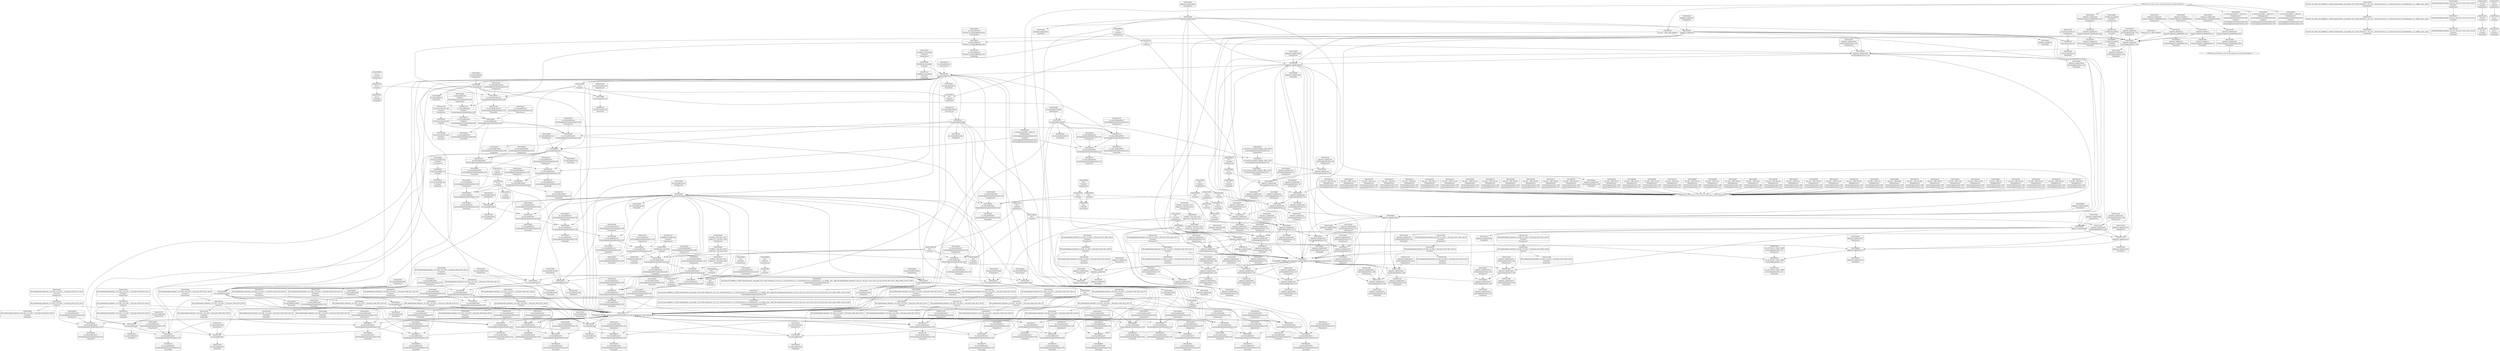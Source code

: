 digraph {
	CE0x5350560 [shape=record,shape=Mrecord,label="{CE0x5350560|aa_cred_profile:lnot|security/apparmor/include/context.h,100|*SummSink*}"]
	CE0x53107f0 [shape=record,shape=Mrecord,label="{CE0x53107f0|i64_4|*Constant*}"]
	CE0x530eba0 [shape=record,shape=Mrecord,label="{CE0x530eba0|apparmor_capable:tmp7|security/apparmor/lsm.c,147|*SummSink*}"]
	CE0x5331660 [shape=record,shape=Mrecord,label="{CE0x5331660|aa_cred_profile:expval|security/apparmor/include/context.h,100}"]
	CE0x533d070 [shape=record,shape=Mrecord,label="{CE0x533d070|aa_cred_profile:lnot3|security/apparmor/include/context.h,100|*SummSource*}"]
	CE0x533f8d0 [shape=record,shape=Mrecord,label="{CE0x533f8d0|aa_cred_profile:bb|*SummSink*}"]
	CE0x533f990 [shape=record,shape=Mrecord,label="{CE0x533f990|aa_cred_profile:lor.rhs}"]
	CE0x53527e0 [shape=record,shape=Mrecord,label="{CE0x53527e0|i64*_getelementptr_inbounds_(_16_x_i64_,_16_x_i64_*___llvm_gcov_ctr46,_i64_0,_i64_8)|*Constant*}"]
	CE0x535f0d0 [shape=record,shape=Mrecord,label="{CE0x535f0d0|aa_cred_profile:tmp26|security/apparmor/include/context.h,100}"]
	CE0x5339160 [shape=record,shape=Mrecord,label="{CE0x5339160|i64_6|*Constant*|*SummSink*}"]
	CE0x532b290 [shape=record,shape=Mrecord,label="{CE0x532b290|GLOBAL:__llvm_gcov_ctr46|Global_var:__llvm_gcov_ctr46}"]
	CE0x530ffe0 [shape=record,shape=Mrecord,label="{CE0x530ffe0|apparmor_capable:cmp|security/apparmor/lsm.c,147|*SummSource*}"]
	CE0x534ec20 [shape=record,shape=Mrecord,label="{CE0x534ec20|aa_cred_profile:tmp|*SummSink*}"]
	CE0x5318760 [shape=record,shape=Mrecord,label="{CE0x5318760|i64*_getelementptr_inbounds_(_8_x_i64_,_8_x_i64_*___llvm_gcov_ctr52,_i64_0,_i64_7)|*Constant*|*SummSink*}"]
	CE0x530a110 [shape=record,shape=Mrecord,label="{CE0x530a110|128:_i64,_:_CRE_48,52_|*MultipleSource*|security/apparmor/lsm.c,146|security/apparmor/lsm.c,147}"]
	CE0x52fd1d0 [shape=record,shape=Mrecord,label="{CE0x52fd1d0|apparmor_capable:call|security/apparmor/lsm.c,144|*SummSource*}"]
	CE0x530ace0 [shape=record,shape=Mrecord,label="{CE0x530ace0|128:_i64,_:_CRE_104,112_|*MultipleSource*|security/apparmor/lsm.c,146|security/apparmor/lsm.c,147}"]
	CE0x52f08d0 [shape=record,shape=Mrecord,label="{CE0x52f08d0|apparmor_capable:tmp1|*SummSource*}"]
	CE0x53321e0 [shape=record,shape=Mrecord,label="{CE0x53321e0|aa_cred_profile:tmp4|*LoadInst*|security/apparmor/include/context.h,99}"]
	CE0x52f6900 [shape=record,shape=Mrecord,label="{CE0x52f6900|i32_0|*Constant*|*SummSource*}"]
	CE0x5352e90 [shape=record,shape=Mrecord,label="{CE0x5352e90|i64*_getelementptr_inbounds_(_16_x_i64_,_16_x_i64_*___llvm_gcov_ctr46,_i64_0,_i64_8)|*Constant*|*SummSink*}"]
	CE0x52f43d0 [shape=record,shape=Mrecord,label="{CE0x52f43d0|apparmor_capable:tobool|security/apparmor/lsm.c,145|*SummSource*}"]
	CE0x5317b70 [shape=record,shape=Mrecord,label="{CE0x5317b70|void_(i8*,_i32,_i64)*_asm_sideeffect_1:_09ud2_0A.pushsection___bug_table,_22a_22_0A2:_09.long_1b_-_2b,_$_0:c_-_2b_0A_09.word_$_1:c_,_0_0A_09.org_2b+$_2:c_0A.popsection_,_i,i,i,_dirflag_,_fpsr_,_flags_}"]
	CE0x530e0c0 [shape=record,shape=Mrecord,label="{CE0x530e0c0|128:_i64,_:_CRE_272,528_|*MultipleSource*|security/apparmor/lsm.c,146|security/apparmor/lsm.c,147}"]
	CE0x5334820 [shape=record,shape=Mrecord,label="{CE0x5334820|i1_true|*Constant*|*SummSink*}"]
	CE0x530dbb0 [shape=record,shape=Mrecord,label="{CE0x530dbb0|128:_i64,_:_CRE_248,256_|*MultipleSource*|security/apparmor/lsm.c,146|security/apparmor/lsm.c,147}"]
	CE0x5353850 [shape=record,shape=Mrecord,label="{CE0x5353850|aa_cred_profile:conv|security/apparmor/include/context.h,100|*SummSink*}"]
	CE0x5329b40 [shape=record,shape=Mrecord,label="{CE0x5329b40|aa_cred_profile:tmp18|security/apparmor/include/context.h,100}"]
	CE0x52fc540 [shape=record,shape=Mrecord,label="{CE0x52fc540|aa_cred_profile:cred|Function::aa_cred_profile&Arg::cred::|*SummSink*}"]
	CE0x530bca0 [shape=record,shape=Mrecord,label="{CE0x530bca0|apparmor_capable:tmp14|security/apparmor/lsm.c,149|*SummSource*}"]
	CE0x533c810 [shape=record,shape=Mrecord,label="{CE0x533c810|aa_cred_profile:tmp9|security/apparmor/include/context.h,100|*SummSource*}"]
	CE0x5362b30 [shape=record,shape=Mrecord,label="{CE0x5362b30|aa_cred_profile:tmp32|security/apparmor/include/context.h,101|*SummSource*}"]
	CE0x531a230 [shape=record,shape=Mrecord,label="{CE0x531a230|i8*_getelementptr_inbounds_(_36_x_i8_,_36_x_i8_*_.str12,_i32_0,_i32_0)|*Constant*|*SummSink*}"]
	CE0x5361b70 [shape=record,shape=Mrecord,label="{CE0x5361b70|aa_cred_profile:tmp31|security/apparmor/include/context.h,100}"]
	CE0x530b550 [shape=record,shape=Mrecord,label="{CE0x530b550|128:_i64,_:_CRE_136,144_|*MultipleSource*|security/apparmor/lsm.c,146|security/apparmor/lsm.c,147}"]
	CE0x532fc40 [shape=record,shape=Mrecord,label="{CE0x532fc40|%struct.aa_task_cxt*_null|*Constant*}"]
	CE0x530ce90 [shape=record,shape=Mrecord,label="{CE0x530ce90|128:_i64,_:_CRE_224,232_|*MultipleSource*|security/apparmor/lsm.c,146|security/apparmor/lsm.c,147}"]
	CE0x5330430 [shape=record,shape=Mrecord,label="{CE0x5330430|aa_cred_profile:tmp6|security/apparmor/include/context.h,100|*SummSource*}"]
	CE0x52f4a20 [shape=record,shape=Mrecord,label="{CE0x52f4a20|aa_cred_profile:cred|Function::aa_cred_profile&Arg::cred::}"]
	CE0x53604b0 [shape=record,shape=Mrecord,label="{CE0x53604b0|aa_cred_profile:tmp28|security/apparmor/include/context.h,100|*SummSource*}"]
	CE0x533e6a0 [shape=record,shape=Mrecord,label="{CE0x533e6a0|aa_cred_profile:lor.end}"]
	CE0x53493b0 [shape=record,shape=Mrecord,label="{CE0x53493b0|i64*_getelementptr_inbounds_(_16_x_i64_,_16_x_i64_*___llvm_gcov_ctr46,_i64_0,_i64_10)|*Constant*|*SummSink*}"]
	CE0x52f16c0 [shape=record,shape=Mrecord,label="{CE0x52f16c0|_call_void_mcount()_#2}"]
	CE0x5329c20 [shape=record,shape=Mrecord,label="{CE0x5329c20|aa_cred_profile:tmp18|security/apparmor/include/context.h,100|*SummSink*}"]
	CE0x535f1b0 [shape=record,shape=Mrecord,label="{CE0x535f1b0|aa_cred_profile:tmp26|security/apparmor/include/context.h,100|*SummSink*}"]
	CE0x52f41c0 [shape=record,shape=Mrecord,label="{CE0x52f41c0|apparmor_capable:tmp3|security/apparmor/lsm.c,145|*SummSink*}"]
	CE0x530c980 [shape=record,shape=Mrecord,label="{CE0x530c980|128:_i64,_:_CRE_200,208_|*MultipleSource*|security/apparmor/lsm.c,146|security/apparmor/lsm.c,147}"]
	CE0x5306470 [shape=record,shape=Mrecord,label="{CE0x5306470|i32_11|*Constant*|*SummSource*}"]
	CE0x530e270 [shape=record,shape=Mrecord,label="{CE0x530e270|128:_i64,_:_CRE_528,536_|*MultipleSource*|security/apparmor/lsm.c,146|security/apparmor/lsm.c,147}"]
	CE0x52f78b0 [shape=record,shape=Mrecord,label="{CE0x52f78b0|apparmor_capable:call|security/apparmor/lsm.c,144|*SummSink*}"]
	CE0x533a4b0 [shape=record,shape=Mrecord,label="{CE0x533a4b0|aa_cred_profile:do.end}"]
	CE0x52f71c0 [shape=record,shape=Mrecord,label="{CE0x52f71c0|GLOBAL:aa_cred_profile|*Constant*|*SummSink*}"]
	CE0x530bab0 [shape=record,shape=Mrecord,label="{CE0x530bab0|apparmor_capable:error.1}"]
	CE0x53412c0 [shape=record,shape=Mrecord,label="{CE0x53412c0|aa_cred_profile:tmp21|security/apparmor/include/context.h,100|*SummSink*}"]
	CE0x532d780 [shape=record,shape=Mrecord,label="{CE0x532d780|i64*_getelementptr_inbounds_(_16_x_i64_,_16_x_i64_*___llvm_gcov_ctr46,_i64_0,_i64_1)|*Constant*}"]
	CE0x5361070 [shape=record,shape=Mrecord,label="{CE0x5361070|i64*_getelementptr_inbounds_(_16_x_i64_,_16_x_i64_*___llvm_gcov_ctr46,_i64_0,_i64_14)|*Constant*|*SummSource*}"]
	CE0x5311940 [shape=record,shape=Mrecord,label="{CE0x5311940|apparmor_capable:tmp12|security/apparmor/lsm.c,148|*SummSource*}"]
	CE0x53504f0 [shape=record,shape=Mrecord,label="{CE0x53504f0|aa_cred_profile:lnot|security/apparmor/include/context.h,100|*SummSource*}"]
	CE0x5362ac0 [shape=record,shape=Mrecord,label="{CE0x5362ac0|aa_cred_profile:tmp32|security/apparmor/include/context.h,101}"]
	CE0x52f0780 [shape=record,shape=Mrecord,label="{CE0x52f0780|i64_1|*Constant*|*SummSource*}"]
	CE0x530e780 [shape=record,shape=Mrecord,label="{CE0x530e780|apparmor_capable:tmp6|security/apparmor/lsm.c,147}"]
	CE0x532d450 [shape=record,shape=Mrecord,label="{CE0x532d450|aa_cred_profile:tmp1}"]
	CE0x533d3b0 [shape=record,shape=Mrecord,label="{CE0x533d3b0|aa_cred_profile:lnot.ext|security/apparmor/include/context.h,100}"]
	CE0x52f70b0 [shape=record,shape=Mrecord,label="{CE0x52f70b0|aa_cred_profile:entry}"]
	CE0x532e900 [shape=record,shape=Mrecord,label="{CE0x532e900|aa_cred_profile:lnot2|security/apparmor/include/context.h,100|*SummSource*}"]
	CE0x5318d70 [shape=record,shape=Mrecord,label="{CE0x5318d70|i8*_getelementptr_inbounds_(_36_x_i8_,_36_x_i8_*_.str12,_i32_0,_i32_0)|*Constant*}"]
	CE0x530e420 [shape=record,shape=Mrecord,label="{CE0x530e420|128:_i64,_:_CRE_536,544_|*MultipleSource*|security/apparmor/lsm.c,146|security/apparmor/lsm.c,147}"]
	CE0x5339dd0 [shape=record,shape=Mrecord,label="{CE0x5339dd0|i64*_getelementptr_inbounds_(_16_x_i64_,_16_x_i64_*___llvm_gcov_ctr46,_i64_0,_i64_4)|*Constant*|*SummSink*}"]
	CE0x5306a00 [shape=record,shape=Mrecord,label="{CE0x5306a00|apparmor_capable:mode|security/apparmor/lsm.c,147|*SummSink*}"]
	CE0x530ab30 [shape=record,shape=Mrecord,label="{CE0x530ab30|128:_i64,_:_CRE_96,104_|*MultipleSource*|security/apparmor/lsm.c,146|security/apparmor/lsm.c,147}"]
	CE0x531a8b0 [shape=record,shape=Mrecord,label="{CE0x531a8b0|apparmor_capable:tmp16|security/apparmor/lsm.c,150|*SummSink*}"]
	CE0x52f37a0 [shape=record,shape=Mrecord,label="{CE0x52f37a0|i32_0|*Constant*}"]
	CE0x533ade0 [shape=record,shape=Mrecord,label="{CE0x533ade0|i64*_getelementptr_inbounds_(_16_x_i64_,_16_x_i64_*___llvm_gcov_ctr46,_i64_0,_i64_4)|*Constant*|*SummSource*}"]
	CE0x530b8b0 [shape=record,shape=Mrecord,label="{CE0x530b8b0|128:_i64,_:_CRE_148,152_|*MultipleSource*|security/apparmor/lsm.c,146|security/apparmor/lsm.c,147}"]
	CE0x52f5d60 [shape=record,shape=Mrecord,label="{CE0x52f5d60|i64_0|*Constant*|*SummSink*}"]
	CE0x5305370 [shape=record,shape=Mrecord,label="{CE0x5305370|_call_void_asm_sideeffect_1:_09ud2_0A.pushsection___bug_table,_22a_22_0A2:_09.long_1b_-_2b,_$_0:c_-_2b_0A_09.word_$_1:c_,_0_0A_09.org_2b+$_2:c_0A.popsection_,_i,i,i,_dirflag_,_fpsr_,_flags_(i8*_getelementptr_inbounds_(_36_x_i8_,_36_x_i8_*_.str12,_i32_0,_i32_0),_i32_100,_i64_12)_#2,_!dbg_!15490,_!srcloc_!15493|security/apparmor/include/context.h,100}"]
	CE0x531bd10 [shape=record,shape=Mrecord,label="{CE0x531bd10|aa_cred_profile:do.cond}"]
	CE0x532bcf0 [shape=record,shape=Mrecord,label="{CE0x532bcf0|aa_cred_profile:tmp11|security/apparmor/include/context.h,100}"]
	CE0x530ae90 [shape=record,shape=Mrecord,label="{CE0x530ae90|128:_i64,_:_CRE_112,120_|*MultipleSource*|security/apparmor/lsm.c,146|security/apparmor/lsm.c,147}"]
	CE0x530a2c0 [shape=record,shape=Mrecord,label="{CE0x530a2c0|128:_i64,_:_CRE_56,64_|*MultipleSource*|security/apparmor/lsm.c,146|security/apparmor/lsm.c,147}"]
	CE0x52fef40 [shape=record,shape=Mrecord,label="{CE0x52fef40|apparmor_capable:tmp16|security/apparmor/lsm.c,150}"]
	CE0x52f7a30 [shape=record,shape=Mrecord,label="{CE0x52f7a30|aa_cred_profile:do.body|*SummSink*}"]
	CE0x52edc80 [shape=record,shape=Mrecord,label="{CE0x52edc80|i64*_getelementptr_inbounds_(_8_x_i64_,_8_x_i64_*___llvm_gcov_ctr52,_i64_0,_i64_0)|*Constant*|*SummSink*}"]
	CE0x530b3a0 [shape=record,shape=Mrecord,label="{CE0x530b3a0|128:_i64,_:_CRE_128,136_|*MultipleSource*|security/apparmor/lsm.c,146|security/apparmor/lsm.c,147}"]
	CE0x52fecd0 [shape=record,shape=Mrecord,label="{CE0x52fecd0|apparmor_capable:tmp15|security/apparmor/lsm.c,150|*SummSink*}"]
	CE0x532f1f0 [shape=record,shape=Mrecord,label="{CE0x532f1f0|aa_cred_profile:tobool|security/apparmor/include/context.h,100|*SummSink*}"]
	CE0x5351450 [shape=record,shape=Mrecord,label="{CE0x5351450|aa_cred_profile:tmp16|security/apparmor/include/context.h,100|*SummSink*}"]
	CE0x53056e0 [shape=record,shape=Mrecord,label="{CE0x53056e0|_call_void_asm_sideeffect_1:_09ud2_0A.pushsection___bug_table,_22a_22_0A2:_09.long_1b_-_2b,_$_0:c_-_2b_0A_09.word_$_1:c_,_0_0A_09.org_2b+$_2:c_0A.popsection_,_i,i,i,_dirflag_,_fpsr_,_flags_(i8*_getelementptr_inbounds_(_36_x_i8_,_36_x_i8_*_.str12,_i32_0,_i32_0),_i32_100,_i64_12)_#2,_!dbg_!15490,_!srcloc_!15493|security/apparmor/include/context.h,100|*SummSource*}"]
	CE0x51bb800 [shape=record,shape=Mrecord,label="{CE0x51bb800|apparmor_capable:tmp2|security/apparmor/lsm.c,145}"]
	CE0x532e2f0 [shape=record,shape=Mrecord,label="{CE0x532e2f0|aa_cred_profile:tobool|security/apparmor/include/context.h,100}"]
	CE0x533f100 [shape=record,shape=Mrecord,label="{CE0x533f100|aa_cred_profile:tobool4|security/apparmor/include/context.h,100|*SummSource*}"]
	CE0x5363910 [shape=record,shape=Mrecord,label="{CE0x5363910|aa_cred_profile:profile11|security/apparmor/include/context.h,101|*SummSink*}"]
	CE0x52f5f80 [shape=record,shape=Mrecord,label="{CE0x52f5f80|apparmor_capable:tmp3|security/apparmor/lsm.c,145}"]
	CE0x52fcf40 [shape=record,shape=Mrecord,label="{CE0x52fcf40|GLOBAL:__llvm_gcov_ctr52|Global_var:__llvm_gcov_ctr52|*SummSource*}"]
	CE0x5352b50 [shape=record,shape=Mrecord,label="{CE0x5352b50|i64*_getelementptr_inbounds_(_16_x_i64_,_16_x_i64_*___llvm_gcov_ctr46,_i64_0,_i64_8)|*Constant*|*SummSource*}"]
	CE0x52f8560 [shape=record,shape=Mrecord,label="{CE0x52f8560|i64*_getelementptr_inbounds_(_8_x_i64_,_8_x_i64_*___llvm_gcov_ctr52,_i64_0,_i64_0)|*Constant*}"]
	CE0x533f520 [shape=record,shape=Mrecord,label="{CE0x533f520|aa_cred_profile:do.body}"]
	CE0x53361d0 [shape=record,shape=Mrecord,label="{CE0x53361d0|aa_cred_profile:tmp14|security/apparmor/include/context.h,100}"]
	CE0x533e9c0 [shape=record,shape=Mrecord,label="{CE0x533e9c0|i64*_getelementptr_inbounds_(_16_x_i64_,_16_x_i64_*___llvm_gcov_ctr46,_i64_0,_i64_0)|*Constant*|*SummSource*}"]
	CE0x532a050 [shape=record,shape=Mrecord,label="{CE0x532a050|aa_cred_profile:tmp19|security/apparmor/include/context.h,100|*SummSource*}"]
	CE0x531a7b0 [shape=record,shape=Mrecord,label="{CE0x531a7b0|i32_100|*Constant*|*SummSink*}"]
	CE0x52f3cf0 [shape=record,shape=Mrecord,label="{CE0x52f3cf0|apparmor_capable:call1|security/apparmor/lsm.c,146}"]
	CE0x534b360 [shape=record,shape=Mrecord,label="{CE0x534b360|aa_cred_profile:tmp17|security/apparmor/include/context.h,100}"]
	CE0x5363720 [shape=record,shape=Mrecord,label="{CE0x5363720|aa_cred_profile:profile11|security/apparmor/include/context.h,101}"]
	CE0x52f2c00 [shape=record,shape=Mrecord,label="{CE0x52f2c00|apparmor_capable:tmp1|*SummSink*}"]
	CE0x530dd60 [shape=record,shape=Mrecord,label="{CE0x530dd60|128:_i64,_:_CRE_256,264_|*MultipleSource*|security/apparmor/lsm.c,146|security/apparmor/lsm.c,147}"]
	CE0x533dd50 [shape=record,shape=Mrecord,label="{CE0x533dd50|aa_cred_profile:if.end|*SummSource*}"]
	CE0x52f30d0 [shape=record,shape=Mrecord,label="{CE0x52f30d0|apparmor_capable:if.end|*SummSource*}"]
	CE0x530c100 [shape=record,shape=Mrecord,label="{CE0x530c100|i64*_getelementptr_inbounds_(_8_x_i64_,_8_x_i64_*___llvm_gcov_ctr52,_i64_0,_i64_7)|*Constant*|*SummSource*}"]
	CE0x5349860 [shape=record,shape=Mrecord,label="{CE0x5349860|aa_cred_profile:tmp24|security/apparmor/include/context.h,100|*SummSink*}"]
	CE0x53362d0 [shape=record,shape=Mrecord,label="{CE0x53362d0|aa_cred_profile:tmp14|security/apparmor/include/context.h,100|*SummSource*}"]
	CE0x533c290 [shape=record,shape=Mrecord,label="{CE0x533c290|_call_void_mcount()_#2|*SummSource*}"]
	CE0x52f25c0 [shape=record,shape=Mrecord,label="{CE0x52f25c0|apparmor_capable:tmp3|security/apparmor/lsm.c,145|*SummSource*}"]
	CE0x53626f0 [shape=record,shape=Mrecord,label="{CE0x53626f0|i64*_getelementptr_inbounds_(_16_x_i64_,_16_x_i64_*___llvm_gcov_ctr46,_i64_0,_i64_15)|*Constant*|*SummSink*}"]
	CE0x531aeb0 [shape=record,shape=Mrecord,label="{CE0x531aeb0|aa_cred_profile:if.then}"]
	CE0x5309d80 [shape=record,shape=Mrecord,label="{CE0x5309d80|128:_i64,_:_CRE_32,40_|*MultipleSource*|security/apparmor/lsm.c,146|security/apparmor/lsm.c,147}"]
	CE0x535f140 [shape=record,shape=Mrecord,label="{CE0x535f140|aa_cred_profile:tmp26|security/apparmor/include/context.h,100|*SummSource*}"]
	CE0x5329bb0 [shape=record,shape=Mrecord,label="{CE0x5329bb0|aa_cred_profile:tmp18|security/apparmor/include/context.h,100|*SummSource*}"]
	CE0x5308470 [shape=record,shape=Mrecord,label="{CE0x5308470|apparmor_capable:call|security/apparmor/lsm.c,144}"]
	CE0x5305df0 [shape=record,shape=Mrecord,label="{CE0x5305df0|apparmor_capable:tmp14|security/apparmor/lsm.c,149|*SummSink*}"]
	CE0x533a5f0 [shape=record,shape=Mrecord,label="{CE0x533a5f0|aa_cred_profile:do.end|*SummSource*}"]
	CE0x5311f60 [shape=record,shape=Mrecord,label="{CE0x5311f60|apparmor_capable:call3|security/apparmor/lsm.c,148|*SummSink*}"]
	CE0x530e9d0 [shape=record,shape=Mrecord,label="{CE0x530e9d0|apparmor_capable:tmp8|security/apparmor/lsm.c,147}"]
	CE0x533bff0 [shape=record,shape=Mrecord,label="{CE0x533bff0|_call_void_mcount()_#2}"]
	CE0x52ecad0 [shape=record,shape=Mrecord,label="{CE0x52ecad0|apparmor_capable:entry|*SummSink*}"]
	CE0x534f440 [shape=record,shape=Mrecord,label="{CE0x534f440|0:_%struct.aa_profile*,_:_CRE_16,24_|*MultipleSource*|security/apparmor/include/context.h,99|*LoadInst*|security/apparmor/include/context.h,99|security/apparmor/include/context.h,100}"]
	CE0x5363fc0 [shape=record,shape=Mrecord,label="{CE0x5363fc0|aa_cred_profile:tmp34|security/apparmor/include/context.h,101|*SummSink*}"]
	CE0x534f5c0 [shape=record,shape=Mrecord,label="{CE0x534f5c0|%struct.aa_profile*_null|*Constant*}"]
	CE0x533fbc0 [shape=record,shape=Mrecord,label="{CE0x533fbc0|aa_cred_profile:bb|*SummSource*}"]
	CE0x531c3d0 [shape=record,shape=Mrecord,label="{CE0x531c3d0|i32_0|*Constant*}"]
	CE0x53357c0 [shape=record,shape=Mrecord,label="{CE0x53357c0|i1_true|*Constant*}"]
	"CONST[source:1(input),value:2(dynamic)][purpose:{subject}][SrcIdx:1]"
	CE0x53291d0 [shape=record,shape=Mrecord,label="{CE0x53291d0|aa_cred_profile:profile|security/apparmor/include/context.h,100}"]
	CE0x5353340 [shape=record,shape=Mrecord,label="{CE0x5353340|aa_cred_profile:lnot.ext|security/apparmor/include/context.h,100|*SummSource*}"]
	CE0x534b5b0 [shape=record,shape=Mrecord,label="{CE0x534b5b0|aa_cred_profile:tmp17|security/apparmor/include/context.h,100|*SummSource*}"]
	CE0x533e360 [shape=record,shape=Mrecord,label="{CE0x533e360|aa_cred_profile:do.body6}"]
	CE0x5306930 [shape=record,shape=Mrecord,label="{CE0x5306930|apparmor_capable:mode|security/apparmor/lsm.c,147|*SummSource*}"]
	CE0x5335750 [shape=record,shape=Mrecord,label="{CE0x5335750|aa_cred_profile:tobool1|security/apparmor/include/context.h,100|*SummSink*}"]
	CE0x530df10 [shape=record,shape=Mrecord,label="{CE0x530df10|128:_i64,_:_CRE_264,268_|*MultipleSource*|security/apparmor/lsm.c,146|security/apparmor/lsm.c,147}"]
	CE0x52edec0 [shape=record,shape=Mrecord,label="{CE0x52edec0|apparmor_capable:bb}"]
	CE0x52f3170 [shape=record,shape=Mrecord,label="{CE0x52f3170|apparmor_capable:if.end|*SummSink*}"]
	CE0x53066b0 [shape=record,shape=Mrecord,label="{CE0x53066b0|i32_11|*Constant*|*SummSink*}"]
	CE0x5311550 [shape=record,shape=Mrecord,label="{CE0x5311550|apparmor_capable:tmp11|security/apparmor/lsm.c,148|*SummSink*}"]
	CE0x532bb90 [shape=record,shape=Mrecord,label="{CE0x532bb90|aa_cred_profile:tmp10|security/apparmor/include/context.h,100|*SummSink*}"]
	CE0x5349b70 [shape=record,shape=Mrecord,label="{CE0x5349b70|aa_cred_profile:tmp25|security/apparmor/include/context.h,100}"]
	CE0x5360b40 [shape=record,shape=Mrecord,label="{CE0x5360b40|aa_cred_profile:tmp29|security/apparmor/include/context.h,100|*SummSink*}"]
	CE0x5311e30 [shape=record,shape=Mrecord,label="{CE0x5311e30|apparmor_capable:call3|security/apparmor/lsm.c,148|*SummSource*}"]
	CE0x53317e0 [shape=record,shape=Mrecord,label="{CE0x53317e0|GLOBAL:llvm.expect.i64|*Constant*|*SummSource*}"]
	CE0x530be70 [shape=record,shape=Mrecord,label="{CE0x530be70|apparmor_capable:error.1|*SummSink*}"]
	CE0x530e8c0 [shape=record,shape=Mrecord,label="{CE0x530e8c0|apparmor_capable:tmp6|security/apparmor/lsm.c,147|*SummSink*}"]
	CE0x53326f0 [shape=record,shape=Mrecord,label="{CE0x53326f0|aa_cred_profile:tmp6|security/apparmor/include/context.h,100|*SummSink*}"]
	CE0x53180a0 [shape=record,shape=Mrecord,label="{CE0x53180a0|void_(i8*,_i32,_i64)*_asm_sideeffect_1:_09ud2_0A.pushsection___bug_table,_22a_22_0A2:_09.long_1b_-_2b,_$_0:c_-_2b_0A_09.word_$_1:c_,_0_0A_09.org_2b+$_2:c_0A.popsection_,_i,i,i,_dirflag_,_fpsr_,_flags_|*SummSource*}"]
	CE0x53497f0 [shape=record,shape=Mrecord,label="{CE0x53497f0|aa_cred_profile:tmp24|security/apparmor/include/context.h,100|*SummSource*}"]
	CE0x52f1ad0 [shape=record,shape=Mrecord,label="{CE0x52f1ad0|apparmor_capable:tmp5|security/apparmor/lsm.c,145}"]
	CE0x533ef80 [shape=record,shape=Mrecord,label="{CE0x533ef80|aa_cred_profile:expval|security/apparmor/include/context.h,100|*SummSink*}"]
	CE0x5311810 [shape=record,shape=Mrecord,label="{CE0x5311810|apparmor_capable:tmp12|security/apparmor/lsm.c,148}"]
	CE0x533cb50 [shape=record,shape=Mrecord,label="{CE0x533cb50|i64*_getelementptr_inbounds_(_16_x_i64_,_16_x_i64_*___llvm_gcov_ctr46,_i64_0,_i64_4)|*Constant*}"]
	CE0x53356e0 [shape=record,shape=Mrecord,label="{CE0x53356e0|aa_cred_profile:tobool1|security/apparmor/include/context.h,100|*SummSource*}"]
	CE0x5309f60 [shape=record,shape=Mrecord,label="{CE0x5309f60|128:_i64,_:_CRE_40,48_|*MultipleSource*|security/apparmor/lsm.c,146|security/apparmor/lsm.c,147}"]
	CE0x531ad40 [shape=record,shape=Mrecord,label="{CE0x531ad40|aa_cred_profile:do.body5}"]
	CE0x53519e0 [shape=record,shape=Mrecord,label="{CE0x53519e0|aa_cred_profile:tmp13|*SummSink*}"]
	CE0x5348520 [shape=record,shape=Mrecord,label="{CE0x5348520|aa_cred_profile:tmp22|security/apparmor/include/context.h,100}"]
	CE0x52f36a0 [shape=record,shape=Mrecord,label="{CE0x52f36a0|apparmor_capable:ns|Function::apparmor_capable&Arg::ns::|*SummSink*}"]
	CE0x535fd30 [shape=record,shape=Mrecord,label="{CE0x535fd30|i64*_getelementptr_inbounds_(_16_x_i64_,_16_x_i64_*___llvm_gcov_ctr46,_i64_0,_i64_13)|*Constant*|*SummSource*}"]
	CE0x5361e80 [shape=record,shape=Mrecord,label="{CE0x5361e80|aa_cred_profile:tmp31|security/apparmor/include/context.h,100|*SummSink*}"]
	CE0x532bb20 [shape=record,shape=Mrecord,label="{CE0x532bb20|aa_cred_profile:tmp10|security/apparmor/include/context.h,100|*SummSource*}"]
	CE0x530ef40 [shape=record,shape=Mrecord,label="{CE0x530ef40|apparmor_capable:tmp8|security/apparmor/lsm.c,147|*SummSource*}"]
	CE0x530f7e0 [shape=record,shape=Mrecord,label="{CE0x530f7e0|i64*_getelementptr_inbounds_(_8_x_i64_,_8_x_i64_*___llvm_gcov_ctr52,_i64_0,_i64_5)|*Constant*}"]
	CE0x5305860 [shape=record,shape=Mrecord,label="{CE0x5305860|_call_void_asm_sideeffect_1:_09ud2_0A.pushsection___bug_table,_22a_22_0A2:_09.long_1b_-_2b,_$_0:c_-_2b_0A_09.word_$_1:c_,_0_0A_09.org_2b+$_2:c_0A.popsection_,_i,i,i,_dirflag_,_fpsr_,_flags_(i8*_getelementptr_inbounds_(_36_x_i8_,_36_x_i8_*_.str12,_i32_0,_i32_0),_i32_100,_i64_12)_#2,_!dbg_!15490,_!srcloc_!15493|security/apparmor/include/context.h,100|*SummSink*}"]
	CE0x533e490 [shape=record,shape=Mrecord,label="{CE0x533e490|aa_cred_profile:do.body6|*SummSource*}"]
	CE0x53330d0 [shape=record,shape=Mrecord,label="{CE0x53330d0|aa_cred_profile:tmp11|security/apparmor/include/context.h,100|*SummSource*}"]
	CE0x52edd40 [shape=record,shape=Mrecord,label="{CE0x52edd40|apparmor_capable:tmp}"]
	CE0x5351020 [shape=record,shape=Mrecord,label="{CE0x5351020|aa_cred_profile:tmp16|security/apparmor/include/context.h,100}"]
	CE0x535c3e0 [shape=record,shape=Mrecord,label="{CE0x535c3e0|aa_cred_profile:tmp25|security/apparmor/include/context.h,100|*SummSink*}"]
	CE0x5310070 [shape=record,shape=Mrecord,label="{CE0x5310070|apparmor_capable:cmp|security/apparmor/lsm.c,147|*SummSink*}"]
	CE0x532c610 [shape=record,shape=Mrecord,label="{CE0x532c610|aa_cred_profile:do.end8|*SummSource*}"]
	CE0x530e5d0 [shape=record,shape=Mrecord,label="{CE0x530e5d0|128:_i64,_:_CRE_544,592_|*MultipleSource*|security/apparmor/lsm.c,146|security/apparmor/lsm.c,147}"]
	CE0x5360830 [shape=record,shape=Mrecord,label="{CE0x5360830|aa_cred_profile:tmp29|security/apparmor/include/context.h,100}"]
	CE0x52f7410 [shape=record,shape=Mrecord,label="{CE0x52f7410|apparmor_capable:if.end4|*SummSink*}"]
	CE0x534f7b0 [shape=record,shape=Mrecord,label="{CE0x534f7b0|0:_%struct.aa_profile*,_:_CRE_24,32_|*MultipleSource*|security/apparmor/include/context.h,99|*LoadInst*|security/apparmor/include/context.h,99|security/apparmor/include/context.h,100}"]
	CE0x535c8e0 [shape=record,shape=Mrecord,label="{CE0x535c8e0|i64*_getelementptr_inbounds_(_16_x_i64_,_16_x_i64_*___llvm_gcov_ctr46,_i64_0,_i64_12)|*Constant*|*SummSource*}"]
	CE0x5347f90 [shape=record,shape=Mrecord,label="{CE0x5347f90|i64_12|*Constant*|*SummSink*}"]
	CE0x534b8f0 [shape=record,shape=Mrecord,label="{CE0x534b8f0|i64*_getelementptr_inbounds_(_16_x_i64_,_16_x_i64_*___llvm_gcov_ctr46,_i64_0,_i64_7)|*Constant*}"]
	CE0x530eac0 [shape=record,shape=Mrecord,label="{CE0x530eac0|apparmor_capable:tmp7|security/apparmor/lsm.c,147}"]
	CE0x52f88f0 [shape=record,shape=Mrecord,label="{CE0x52f88f0|apparmor_capable:if.then2}"]
	CE0x5361780 [shape=record,shape=Mrecord,label="{CE0x5361780|aa_cred_profile:tmp30|security/apparmor/include/context.h,100}"]
	CE0x531b600 [shape=record,shape=Mrecord,label="{CE0x531b600|aa_cred_profile:if.then|*SummSource*}"]
	CE0x5309bd0 [shape=record,shape=Mrecord,label="{CE0x5309bd0|128:_i64,_:_CRE_24,32_|*MultipleSource*|security/apparmor/lsm.c,146|security/apparmor/lsm.c,147}"]
	CE0x53184a0 [shape=record,shape=Mrecord,label="{CE0x53184a0|void_(i8*,_i32,_i64)*_asm_sideeffect_1:_09ud2_0A.pushsection___bug_table,_22a_22_0A2:_09.long_1b_-_2b,_$_0:c_-_2b_0A_09.word_$_1:c_,_0_0A_09.org_2b+$_2:c_0A.popsection_,_i,i,i,_dirflag_,_fpsr_,_flags_|*SummSink*}"]
	CE0x52fcfb0 [shape=record,shape=Mrecord,label="{CE0x52fcfb0|GLOBAL:__llvm_gcov_ctr52|Global_var:__llvm_gcov_ctr52|*SummSink*}"]
	CE0x52fc8f0 [shape=record,shape=Mrecord,label="{CE0x52fc8f0|_ret_%struct.aa_profile*_%tmp34,_!dbg_!15510|security/apparmor/include/context.h,101}"]
	CE0x5340ce0 [shape=record,shape=Mrecord,label="{CE0x5340ce0|aa_cred_profile:tmp20|security/apparmor/include/context.h,100|*SummSource*}"]
	CE0x5338530 [shape=record,shape=Mrecord,label="{CE0x5338530|aa_cred_profile:tmp9|security/apparmor/include/context.h,100}"]
	CE0x5330ab0 [shape=record,shape=Mrecord,label="{CE0x5330ab0|aa_cred_profile:tmp4|*LoadInst*|security/apparmor/include/context.h,99|*SummSource*}"]
	CE0x5329e30 [shape=record,shape=Mrecord,label="{CE0x5329e30|aa_cred_profile:tmp19|security/apparmor/include/context.h,100}"]
	CE0x531aba0 [shape=record,shape=Mrecord,label="{CE0x531aba0|_ret_i32_%error.1,_!dbg_!15489|security/apparmor/lsm.c,150|*SummSource*}"]
	CE0x5352660 [shape=record,shape=Mrecord,label="{CE0x5352660|aa_cred_profile:tmp19|security/apparmor/include/context.h,100|*SummSink*}"]
	CE0x53349a0 [shape=record,shape=Mrecord,label="{CE0x53349a0|aa_cred_profile:tmp13}"]
	CE0x5350ce0 [shape=record,shape=Mrecord,label="{CE0x5350ce0|aa_cred_profile:tmp15|security/apparmor/include/context.h,100|*SummSource*}"]
	CE0x5312a80 [shape=record,shape=Mrecord,label="{CE0x5312a80|i64*_getelementptr_inbounds_(_8_x_i64_,_8_x_i64_*___llvm_gcov_ctr52,_i64_0,_i64_6)|*Constant*|*SummSink*}"]
	CE0x530f230 [shape=record,shape=Mrecord,label="{CE0x530f230|apparmor_capable:tmp9|security/apparmor/lsm.c,147}"]
	CE0x5312e50 [shape=record,shape=Mrecord,label="{CE0x5312e50|apparmor_capable:tmp13|security/apparmor/lsm.c,149|*SummSource*}"]
	CE0x52f44b0 [shape=record,shape=Mrecord,label="{CE0x52f44b0|i64_2|*Constant*|*SummSource*}"]
	CE0x52f5820 [shape=record,shape=Mrecord,label="{CE0x52f5820|apparmor_capable:audit|Function::apparmor_capable&Arg::audit::|*SummSource*}"]
	CE0x52f0940 [shape=record,shape=Mrecord,label="{CE0x52f0940|i64_1|*Constant*|*SummSink*}"]
	CE0x53401f0 [shape=record,shape=Mrecord,label="{CE0x53401f0|aa_cred_profile:tmp1|*SummSink*}"]
	CE0x5334240 [shape=record,shape=Mrecord,label="{CE0x5334240|aa_cred_profile:tmp8|security/apparmor/include/context.h,100}"]
	CE0x535c2c0 [shape=record,shape=Mrecord,label="{CE0x535c2c0|aa_cred_profile:tmp25|security/apparmor/include/context.h,100|*SummSource*}"]
	CE0x530b040 [shape=record,shape=Mrecord,label="{CE0x530b040|128:_i64,_:_CRE_120,124_|*MultipleSource*|security/apparmor/lsm.c,146|security/apparmor/lsm.c,147}"]
	CE0x52a7920 [shape=record,shape=Mrecord,label="{CE0x52a7920|GLOBAL:cap_capable|*Constant*}"]
	CE0x53630a0 [shape=record,shape=Mrecord,label="{CE0x53630a0|aa_cred_profile:tmp33|security/apparmor/include/context.h,101}"]
	CE0x533faf0 [shape=record,shape=Mrecord,label="{CE0x533faf0|aa_cred_profile:bb}"]
	CE0x5333910 [shape=record,shape=Mrecord,label="{CE0x5333910|aa_cred_profile:security|security/apparmor/include/context.h,99}"]
	CE0x52f50c0 [shape=record,shape=Mrecord,label="{CE0x52f50c0|VOIDTB_TE:_CE:_elem_0:default:}"]
	CE0x53112d0 [shape=record,shape=Mrecord,label="{CE0x53112d0|apparmor_capable:tmp11|security/apparmor/lsm.c,148}"]
	CE0x533ee80 [shape=record,shape=Mrecord,label="{CE0x533ee80|aa_cred_profile:expval|security/apparmor/include/context.h,100|*SummSource*}"]
	CE0x52f1730 [shape=record,shape=Mrecord,label="{CE0x52f1730|_call_void_mcount()_#2|*SummSource*}"]
	CE0x535f9c0 [shape=record,shape=Mrecord,label="{CE0x535f9c0|i64*_getelementptr_inbounds_(_16_x_i64_,_16_x_i64_*___llvm_gcov_ctr46,_i64_0,_i64_13)|*Constant*}"]
	CE0x52f6970 [shape=record,shape=Mrecord,label="{CE0x52f6970|i32_0|*Constant*|*SummSink*}"]
	CE0x533c300 [shape=record,shape=Mrecord,label="{CE0x533c300|_call_void_mcount()_#2|*SummSink*}"]
	CE0x530d040 [shape=record,shape=Mrecord,label="{CE0x530d040|128:_i64,_:_CRE_232,240_|*MultipleSource*|security/apparmor/lsm.c,146|security/apparmor/lsm.c,147}"]
	CE0x530c7d0 [shape=record,shape=Mrecord,label="{CE0x530c7d0|128:_i64,_:_CRE_192,196_|*MultipleSource*|security/apparmor/lsm.c,146|security/apparmor/lsm.c,147}"]
	CE0x5306d00 [shape=record,shape=Mrecord,label="{CE0x5306d00|128:_i64,_:_CRE_8,16_|*MultipleSource*|security/apparmor/lsm.c,146|security/apparmor/lsm.c,147}"]
	CE0x52f3460 [shape=record,shape=Mrecord,label="{CE0x52f3460|apparmor_capable:ns|Function::apparmor_capable&Arg::ns::|*SummSource*}"]
	CE0x52f47e0 [shape=record,shape=Mrecord,label="{CE0x52f47e0|aa_cred_profile:entry|*SummSource*}"]
	CE0x530a980 [shape=record,shape=Mrecord,label="{CE0x530a980|128:_i64,_:_CRE_88,96_|*MultipleSource*|security/apparmor/lsm.c,146|security/apparmor/lsm.c,147}"]
	CE0x533e840 [shape=record,shape=Mrecord,label="{CE0x533e840|i64*_getelementptr_inbounds_(_16_x_i64_,_16_x_i64_*___llvm_gcov_ctr46,_i64_0,_i64_0)|*Constant*}"]
	CE0x533b760 [shape=record,shape=Mrecord,label="{CE0x533b760|aa_cred_profile:tmp2}"]
	CE0x5351bc0 [shape=record,shape=Mrecord,label="{CE0x5351bc0|aa_cred_profile:lnot2|security/apparmor/include/context.h,100}"]
	CE0x5334700 [shape=record,shape=Mrecord,label="{CE0x5334700|i1_true|*Constant*|*SummSource*}"]
	CE0x5341e00 [shape=record,shape=Mrecord,label="{CE0x5341e00|aa_cred_profile:tmp12|security/apparmor/include/context.h,100|*SummSource*}"]
	CE0x5338d90 [shape=record,shape=Mrecord,label="{CE0x5338d90|i64_6|*Constant*}"]
	CE0x53376f0 [shape=record,shape=Mrecord,label="{CE0x53376f0|aa_cred_profile:tmp8|security/apparmor/include/context.h,100|*SummSink*}"]
	CE0x53534c0 [shape=record,shape=Mrecord,label="{CE0x53534c0|aa_cred_profile:lnot.ext|security/apparmor/include/context.h,100|*SummSink*}"]
	CE0x5360a20 [shape=record,shape=Mrecord,label="{CE0x5360a20|aa_cred_profile:tmp29|security/apparmor/include/context.h,100|*SummSource*}"]
	CE0x53190a0 [shape=record,shape=Mrecord,label="{CE0x53190a0|i8*_getelementptr_inbounds_(_36_x_i8_,_36_x_i8_*_.str12,_i32_0,_i32_0)|*Constant*|*SummSource*}"]
	CE0x52ff0c0 [shape=record,shape=Mrecord,label="{CE0x52ff0c0|apparmor_capable:tmp16|security/apparmor/lsm.c,150|*SummSource*}"]
	CE0x533a410 [shape=record,shape=Mrecord,label="{CE0x533a410|aa_cred_profile:do.body6|*SummSink*}"]
	CE0x530bf50 [shape=record,shape=Mrecord,label="{CE0x530bf50|i64*_getelementptr_inbounds_(_8_x_i64_,_8_x_i64_*___llvm_gcov_ctr52,_i64_0,_i64_7)|*Constant*}"]
	CE0x52feed0 [shape=record,shape=Mrecord,label="{CE0x52feed0|_ret_i32_%error.1,_!dbg_!15489|security/apparmor/lsm.c,150}"]
	CE0x5308400 [shape=record,shape=Mrecord,label="{CE0x5308400|_call_void_mcount()_#2|*SummSink*}"]
	CE0x531a820 [shape=record,shape=Mrecord,label="{CE0x531a820|i64*_getelementptr_inbounds_(_16_x_i64_,_16_x_i64_*___llvm_gcov_ctr46,_i64_0,_i64_9)|*Constant*|*SummSink*}"]
	CE0x52f0680 [shape=record,shape=Mrecord,label="{CE0x52f0680|apparmor_capable:if.then2|*SummSource*}"]
	CE0x5331300 [shape=record,shape=Mrecord,label="{CE0x5331300|aa_cred_profile:conv|security/apparmor/include/context.h,100|*SummSource*}"]
	CE0x532e080 [shape=record,shape=Mrecord,label="{CE0x532e080|%struct.aa_task_cxt*_null|*Constant*|*SummSink*}"]
	CE0x5360520 [shape=record,shape=Mrecord,label="{CE0x5360520|aa_cred_profile:tmp28|security/apparmor/include/context.h,100|*SummSink*}"]
	CE0x534be80 [shape=record,shape=Mrecord,label="{CE0x534be80|aa_cred_profile:profile|security/apparmor/include/context.h,100|*SummSource*}"]
	CE0x5353c50 [shape=record,shape=Mrecord,label="{CE0x5353c50|aa_cred_profile:do.body|*SummSource*}"]
	CE0x52f4b80 [shape=record,shape=Mrecord,label="{CE0x52f4b80|aa_cred_profile:cred|Function::aa_cred_profile&Arg::cred::|*SummSource*}"]
	CE0x5334130 [shape=record,shape=Mrecord,label="{CE0x5334130|aa_cred_profile:tmp7|security/apparmor/include/context.h,100|*SummSink*}"]
	CE0x52f49b0 [shape=record,shape=Mrecord,label="{CE0x52f49b0|aa_cred_profile:entry|*SummSink*}"]
	CE0x530b700 [shape=record,shape=Mrecord,label="{CE0x530b700|128:_i64,_:_CRE_144,148_|*MultipleSource*|security/apparmor/lsm.c,146|security/apparmor/lsm.c,147}"]
	CE0x52f4440 [shape=record,shape=Mrecord,label="{CE0x52f4440|apparmor_capable:tobool|security/apparmor/lsm.c,145|*SummSink*}"]
	CE0x52f5280 [shape=record,shape=Mrecord,label="{CE0x52f5280|apparmor_capable:cap|Function::apparmor_capable&Arg::cap::|*SummSource*}"]
	CE0x52fcc00 [shape=record,shape=Mrecord,label="{CE0x52fcc00|128:_i8*,_:_CRE:_elem_0:default:}"]
	CE0x5338bd0 [shape=record,shape=Mrecord,label="{CE0x5338bd0|aa_cred_profile:tobool4|security/apparmor/include/context.h,100|*SummSink*}"]
	CE0x532e990 [shape=record,shape=Mrecord,label="{CE0x532e990|aa_cred_profile:lnot2|security/apparmor/include/context.h,100|*SummSink*}"]
	CE0x533e600 [shape=record,shape=Mrecord,label="{CE0x533e600|aa_cred_profile:lor.rhs|*SummSink*}"]
	CE0x5348600 [shape=record,shape=Mrecord,label="{CE0x5348600|aa_cred_profile:tmp22|security/apparmor/include/context.h,100|*SummSink*}"]
	CE0x53363e0 [shape=record,shape=Mrecord,label="{CE0x53363e0|aa_cred_profile:tmp14|security/apparmor/include/context.h,100|*SummSink*}"]
	CE0x53481a0 [shape=record,shape=Mrecord,label="{CE0x53481a0|i64*_getelementptr_inbounds_(_16_x_i64_,_16_x_i64_*___llvm_gcov_ctr46,_i64_0,_i64_9)|*Constant*}"]
	CE0x531a630 [shape=record,shape=Mrecord,label="{CE0x531a630|i32_100|*Constant*|*SummSource*}"]
	CE0x52fcb90 [shape=record,shape=Mrecord,label="{CE0x52fcb90|apparmor_capable:cred|Function::apparmor_capable&Arg::cred::|*SummSink*}"]
	CE0x52eb6c0 [shape=record,shape=Mrecord,label="{CE0x52eb6c0|apparmor_capable:if.end}"]
	CE0x5361860 [shape=record,shape=Mrecord,label="{CE0x5361860|aa_cred_profile:tmp30|security/apparmor/include/context.h,100|*SummSink*}"]
	CE0x52f5990 [shape=record,shape=Mrecord,label="{CE0x52f5990|apparmor_capable:audit|Function::apparmor_capable&Arg::audit::|*SummSink*}"]
	CE0x532c700 [shape=record,shape=Mrecord,label="{CE0x532c700|aa_cred_profile:do.end8|*SummSink*}"]
	CE0x52f5cd0 [shape=record,shape=Mrecord,label="{CE0x52f5cd0|i64_0|*Constant*|*SummSource*}"]
	CE0x530be00 [shape=record,shape=Mrecord,label="{CE0x530be00|apparmor_capable:error.1|*SummSource*}"]
	CE0x52f5e60 [shape=record,shape=Mrecord,label="{CE0x52f5e60|GLOBAL:__llvm_gcov_ctr52|Global_var:__llvm_gcov_ctr52}"]
	CE0x52eef80 [shape=record,shape=Mrecord,label="{CE0x52eef80|apparmor_capable:bb|*SummSink*}"]
	CE0x5349780 [shape=record,shape=Mrecord,label="{CE0x5349780|aa_cred_profile:tmp24|security/apparmor/include/context.h,100}"]
	CE0x52f6ac0 [shape=record,shape=Mrecord,label="{CE0x52f6ac0|i64_2|*Constant*}"]
	CE0x52f4020 [shape=record,shape=Mrecord,label="{CE0x52f4020|apparmor_capable:tmp2|security/apparmor/lsm.c,145|*SummSource*}"]
	CE0x5348a20 [shape=record,shape=Mrecord,label="{CE0x5348a20|aa_cred_profile:tmp23|security/apparmor/include/context.h,100|*SummSource*}"]
	CE0x5313170 [shape=record,shape=Mrecord,label="{CE0x5313170|aa_cred_profile:tmp12|security/apparmor/include/context.h,100|*SummSink*}"]
	CE0x5363ad0 [shape=record,shape=Mrecord,label="{CE0x5363ad0|aa_cred_profile:tmp34|security/apparmor/include/context.h,101}"]
	CE0x52f86e0 [shape=record,shape=Mrecord,label="{CE0x52f86e0|GLOBAL:cap_capable|*Constant*|*SummSink*}"]
	CE0x52f1cd0 [shape=record,shape=Mrecord,label="{CE0x52f1cd0|apparmor_capable:tmp5|security/apparmor/lsm.c,145|*SummSource*}"]
	CE0x530cb30 [shape=record,shape=Mrecord,label="{CE0x530cb30|128:_i64,_:_CRE_208,212_|*MultipleSource*|security/apparmor/lsm.c,146|security/apparmor/lsm.c,147}"]
	CE0x5340d50 [shape=record,shape=Mrecord,label="{CE0x5340d50|aa_cred_profile:tmp20|security/apparmor/include/context.h,100|*SummSink*}"]
	CE0x5341d60 [shape=record,shape=Mrecord,label="{CE0x5341d60|aa_cred_profile:tmp12|security/apparmor/include/context.h,100}"]
	CE0x52f02a0 [shape=record,shape=Mrecord,label="{CE0x52f02a0|apparmor_capable:if.then}"]
	CE0x5310400 [shape=record,shape=Mrecord,label="{CE0x5310400|i64_4|*Constant*|*SummSink*}"]
	CE0x52f07f0 [shape=record,shape=Mrecord,label="{CE0x52f07f0|apparmor_capable:tmp|*SummSink*}"]
	CE0x52f3fb0 [shape=record,shape=Mrecord,label="{CE0x52f3fb0|i64_2|*Constant*|*SummSink*}"]
	CE0x5302a80 [shape=record,shape=Mrecord,label="{CE0x5302a80|aa_cred_profile:do.body5|*SummSource*}"]
	CE0x5311340 [shape=record,shape=Mrecord,label="{CE0x5311340|apparmor_capable:tmp11|security/apparmor/lsm.c,148|*SummSource*}"]
	CE0x533e590 [shape=record,shape=Mrecord,label="{CE0x533e590|aa_cred_profile:lor.rhs|*SummSource*}"]
	CE0x530f0c0 [shape=record,shape=Mrecord,label="{CE0x530f0c0|apparmor_capable:tmp8|security/apparmor/lsm.c,147|*SummSink*}"]
	CE0x533dc20 [shape=record,shape=Mrecord,label="{CE0x533dc20|aa_cred_profile:if.end}"]
	CE0x52fe2b0 [shape=record,shape=Mrecord,label="{CE0x52fe2b0|apparmor_capable:tmp15|security/apparmor/lsm.c,150|*SummSource*}"]
	CE0x533ecf0 [shape=record,shape=Mrecord,label="{CE0x533ecf0|GLOBAL:llvm.expect.i64|*Constant*|*SummSink*}"]
	CE0x535c5a0 [shape=record,shape=Mrecord,label="{CE0x535c5a0|i64*_getelementptr_inbounds_(_16_x_i64_,_16_x_i64_*___llvm_gcov_ctr46,_i64_0,_i64_12)|*Constant*}"]
	CE0x51bb950 [shape=record,shape=Mrecord,label="{CE0x51bb950|i64_0|*Constant*}"]
	CE0x530f540 [shape=record,shape=Mrecord,label="{CE0x530f540|apparmor_capable:tmp9|security/apparmor/lsm.c,147|*SummSource*}"]
	CE0x52f7040 [shape=record,shape=Mrecord,label="{CE0x52f7040|GLOBAL:aa_cred_profile|*Constant*|*SummSource*}"]
	CE0x53120d0 [shape=record,shape=Mrecord,label="{CE0x53120d0|apparmor_capable:error.0|*SummSource*}"]
	CE0x530fcc0 [shape=record,shape=Mrecord,label="{CE0x530fcc0|apparmor_capable:tmp10|security/apparmor/lsm.c,147|*SummSink*}"]
	CE0x53512d0 [shape=record,shape=Mrecord,label="{CE0x53512d0|aa_cred_profile:tmp16|security/apparmor/include/context.h,100|*SummSource*}"]
	CE0x52f3e20 [shape=record,shape=Mrecord,label="{CE0x52f3e20|apparmor_capable:call1|security/apparmor/lsm.c,146|*SummSource*}"]
	CE0x5312de0 [shape=record,shape=Mrecord,label="{CE0x5312de0|apparmor_capable:tmp13|security/apparmor/lsm.c,149}"]
	CE0x5340c70 [shape=record,shape=Mrecord,label="{CE0x5340c70|aa_cred_profile:tmp20|security/apparmor/include/context.h,100}"]
	CE0x52a90b0 [shape=record,shape=Mrecord,label="{CE0x52a90b0|GLOBAL:cap_capable|*Constant*|*SummSource*}"]
	CE0x5306860 [shape=record,shape=Mrecord,label="{CE0x5306860|apparmor_capable:mode|security/apparmor/lsm.c,147}"]
	CE0x532e390 [shape=record,shape=Mrecord,label="{CE0x532e390|aa_cred_profile:tobool|security/apparmor/include/context.h,100|*SummSource*}"]
	CE0x531a5c0 [shape=record,shape=Mrecord,label="{CE0x531a5c0|i32_100|*Constant*}"]
	CE0x530fb50 [shape=record,shape=Mrecord,label="{CE0x530fb50|apparmor_capable:tmp10|security/apparmor/lsm.c,147|*SummSource*}"]
	CE0x534c160 [shape=record,shape=Mrecord,label="{CE0x534c160|0:_%struct.aa_profile*,_:_CRE_0,8_|*MultipleSource*|security/apparmor/include/context.h,99|*LoadInst*|security/apparmor/include/context.h,99|security/apparmor/include/context.h,100}"]
	CE0x5350480 [shape=record,shape=Mrecord,label="{CE0x5350480|aa_cred_profile:lnot|security/apparmor/include/context.h,100}"]
	CE0x53350a0 [shape=record,shape=Mrecord,label="{CE0x53350a0|aa_cred_profile:tmp}"]
	CE0x5360070 [shape=record,shape=Mrecord,label="{CE0x5360070|i64*_getelementptr_inbounds_(_16_x_i64_,_16_x_i64_*___llvm_gcov_ctr46,_i64_0,_i64_13)|*Constant*|*SummSink*}"]
	CE0x530a620 [shape=record,shape=Mrecord,label="{CE0x530a620|128:_i64,_:_CRE_72,80_|*MultipleSource*|security/apparmor/lsm.c,146|security/apparmor/lsm.c,147}"]
	CE0x53631c0 [shape=record,shape=Mrecord,label="{CE0x53631c0|aa_cred_profile:tmp33|security/apparmor/include/context.h,101|*SummSource*}"]
	CE0x5360d00 [shape=record,shape=Mrecord,label="{CE0x5360d00|i64*_getelementptr_inbounds_(_16_x_i64_,_16_x_i64_*___llvm_gcov_ctr46,_i64_0,_i64_14)|*Constant*}"]
	CE0x535f4c0 [shape=record,shape=Mrecord,label="{CE0x535f4c0|aa_cred_profile:tmp27|security/apparmor/include/context.h,100}"]
	CE0x5350e60 [shape=record,shape=Mrecord,label="{CE0x5350e60|aa_cred_profile:tmp15|security/apparmor/include/context.h,100|*SummSink*}"]
	CE0x5310cf0 [shape=record,shape=Mrecord,label="{CE0x5310cf0|i64*_getelementptr_inbounds_(_8_x_i64_,_8_x_i64_*___llvm_gcov_ctr52,_i64_0,_i64_5)|*Constant*|*SummSink*}"]
	CE0x5361d60 [shape=record,shape=Mrecord,label="{CE0x5361d60|aa_cred_profile:tmp31|security/apparmor/include/context.h,100|*SummSource*}"]
	CE0x5337b70 [shape=record,shape=Mrecord,label="{CE0x5337b70|aa_cred_profile:tmp2|*SummSource*}"]
	CE0x53064e0 [shape=record,shape=Mrecord,label="{CE0x53064e0|i32_11|*Constant*}"]
	CE0x52f0a40 [shape=record,shape=Mrecord,label="{CE0x52f0a40|i64*_getelementptr_inbounds_(_8_x_i64_,_8_x_i64_*___llvm_gcov_ctr52,_i64_0,_i64_0)|*Constant*|*SummSource*}"]
	CE0x5335110 [shape=record,shape=Mrecord,label="{CE0x5335110|COLLAPSED:_GCMRE___llvm_gcov_ctr46_internal_global_16_x_i64_zeroinitializer:_elem_0:default:}"]
	CE0x533e140 [shape=record,shape=Mrecord,label="{CE0x533e140|aa_cred_profile:do.end8}"]
	CE0x52f8850 [shape=record,shape=Mrecord,label="{CE0x52f8850|apparmor_capable:cred|Function::apparmor_capable&Arg::cred::|*SummSource*}"]
	CE0x5333a30 [shape=record,shape=Mrecord,label="{CE0x5333a30|aa_cred_profile:security|security/apparmor/include/context.h,99|*SummSource*}"]
	CE0x5333830 [shape=record,shape=Mrecord,label="{CE0x5333830|i32_22|*Constant*|*SummSource*}"]
	CE0x5310b50 [shape=record,shape=Mrecord,label="{CE0x5310b50|i64*_getelementptr_inbounds_(_8_x_i64_,_8_x_i64_*___llvm_gcov_ctr52,_i64_0,_i64_5)|*Constant*|*SummSource*}"]
	CE0x5337be0 [shape=record,shape=Mrecord,label="{CE0x5337be0|aa_cred_profile:tmp2|*SummSink*}"]
	CE0x53617f0 [shape=record,shape=Mrecord,label="{CE0x53617f0|aa_cred_profile:tmp30|security/apparmor/include/context.h,100|*SummSource*}"]
	CE0x53302b0 [shape=record,shape=Mrecord,label="{CE0x53302b0|i64_3|*Constant*}"]
	CE0x5337cd0 [shape=record,shape=Mrecord,label="{CE0x5337cd0|aa_cred_profile:tmp3}"]
	"CONST[source:0(mediator),value:0(static)][purpose:{operation}][SnkIdx:1]"
	CE0x530c4b0 [shape=record,shape=Mrecord,label="{CE0x530c4b0|128:_i64,_:_CRE_152,160_|*MultipleSource*|security/apparmor/lsm.c,146|security/apparmor/lsm.c,147}"]
	CE0x532fa80 [shape=record,shape=Mrecord,label="{CE0x532fa80|aa_cred_profile:tmp5|security/apparmor/include/context.h,99|*SummSink*}"]
	CE0x533b3c0 [shape=record,shape=Mrecord,label="{CE0x533b3c0|i64*_getelementptr_inbounds_(_16_x_i64_,_16_x_i64_*___llvm_gcov_ctr46,_i64_0,_i64_1)|*Constant*|*SummSink*}"]
	CE0x53305d0 [shape=record,shape=Mrecord,label="{CE0x53305d0|aa_cred_profile:tmp6|security/apparmor/include/context.h,100}"]
	CE0x5347f20 [shape=record,shape=Mrecord,label="{CE0x5347f20|i64_12|*Constant*|*SummSource*}"]
	CE0x5348d00 [shape=record,shape=Mrecord,label="{CE0x5348d00|i64*_getelementptr_inbounds_(_16_x_i64_,_16_x_i64_*___llvm_gcov_ctr46,_i64_0,_i64_10)|*Constant*}"]
	CE0x5349070 [shape=record,shape=Mrecord,label="{CE0x5349070|i64*_getelementptr_inbounds_(_16_x_i64_,_16_x_i64_*___llvm_gcov_ctr46,_i64_0,_i64_10)|*Constant*|*SummSource*}"]
	CE0x53117a0 [shape=record,shape=Mrecord,label="{CE0x53117a0|apparmor_capable:error.0}"]
	CE0x532d4c0 [shape=record,shape=Mrecord,label="{CE0x532d4c0|aa_cred_profile:tmp1|*SummSource*}"]
	CE0x5313060 [shape=record,shape=Mrecord,label="{CE0x5313060|apparmor_capable:tmp13|security/apparmor/lsm.c,149|*SummSink*}"]
	CE0x533df90 [shape=record,shape=Mrecord,label="{CE0x533df90|aa_cred_profile:lor.end|*SummSource*}"]
	CE0x53331f0 [shape=record,shape=Mrecord,label="{CE0x53331f0|aa_cred_profile:tmp11|security/apparmor/include/context.h,100|*SummSink*}"]
	CE0x534ab40 [shape=record,shape=Mrecord,label="{CE0x534ab40|i64*_getelementptr_inbounds_(_16_x_i64_,_16_x_i64_*___llvm_gcov_ctr46,_i64_0,_i64_7)|*Constant*|*SummSink*}"]
	CE0x5334f20 [shape=record,shape=Mrecord,label="{CE0x5334f20|i64*_getelementptr_inbounds_(_16_x_i64_,_16_x_i64_*___llvm_gcov_ctr46,_i64_0,_i64_0)|*Constant*|*SummSink*}"]
	CE0x53081a0 [shape=record,shape=Mrecord,label="{CE0x53081a0|apparmor_capable:tmp2|security/apparmor/lsm.c,145|*SummSink*}"]
	CE0x5312720 [shape=record,shape=Mrecord,label="{CE0x5312720|i64*_getelementptr_inbounds_(_8_x_i64_,_8_x_i64_*___llvm_gcov_ctr52,_i64_0,_i64_6)|*Constant*|*SummSource*}"]
	CE0x535f800 [shape=record,shape=Mrecord,label="{CE0x535f800|aa_cred_profile:tmp27|security/apparmor/include/context.h,100|*SummSink*}"]
	"CONST[source:0(mediator),value:2(dynamic)][purpose:{subject}][SnkIdx:0]"
	CE0x533a6f0 [shape=record,shape=Mrecord,label="{CE0x533a6f0|aa_cred_profile:do.end|*SummSink*}"]
	CE0x535f6e0 [shape=record,shape=Mrecord,label="{CE0x535f6e0|aa_cred_profile:tmp27|security/apparmor/include/context.h,100|*SummSource*}"]
	CE0x534ecb0 [shape=record,shape=Mrecord,label="{CE0x534ecb0|i64_1|*Constant*}"]
	CE0x53336c0 [shape=record,shape=Mrecord,label="{CE0x53336c0|i32_22|*Constant*}"]
	CE0x5310710 [shape=record,shape=Mrecord,label="{CE0x5310710|i64_3|*Constant*|*SummSink*}"]
	CE0x5306640 [shape=record,shape=Mrecord,label="{CE0x5306640|128:_i64,_:_CRE_0,8_|*MultipleSource*|security/apparmor/lsm.c,146|security/apparmor/lsm.c,147}"]
	CE0x5347eb0 [shape=record,shape=Mrecord,label="{CE0x5347eb0|i64_12|*Constant*}"]
	CE0x530c620 [shape=record,shape=Mrecord,label="{CE0x530c620|128:_i64,_:_CRE_160,188_|*MultipleSource*|security/apparmor/lsm.c,146|security/apparmor/lsm.c,147}"]
	CE0x52edf90 [shape=record,shape=Mrecord,label="{CE0x52edf90|apparmor_capable:if.then|*SummSource*}"]
	CE0x53403d0 [shape=record,shape=Mrecord,label="{CE0x53403d0|i64*_getelementptr_inbounds_(_16_x_i64_,_16_x_i64_*___llvm_gcov_ctr46,_i64_0,_i64_1)|*Constant*|*SummSource*}"]
	CE0x52f0860 [shape=record,shape=Mrecord,label="{CE0x52f0860|i64_1|*Constant*}"]
	CE0x5348590 [shape=record,shape=Mrecord,label="{CE0x5348590|aa_cred_profile:tmp22|security/apparmor/include/context.h,100|*SummSource*}"]
	CE0x5337450 [shape=record,shape=Mrecord,label="{CE0x5337450|aa_cred_profile:tmp8|security/apparmor/include/context.h,100|*SummSource*}"]
	CE0x531ac10 [shape=record,shape=Mrecord,label="{CE0x531ac10|_ret_i32_%error.1,_!dbg_!15489|security/apparmor/lsm.c,150|*SummSink*}"]
	CE0x530cce0 [shape=record,shape=Mrecord,label="{CE0x530cce0|128:_i64,_:_CRE_216,224_|*MultipleSource*|security/apparmor/lsm.c,146|security/apparmor/lsm.c,147}"]
	CE0x5341060 [shape=record,shape=Mrecord,label="{CE0x5341060|aa_cred_profile:tmp21|security/apparmor/include/context.h,100}"]
	CE0x530f670 [shape=record,shape=Mrecord,label="{CE0x530f670|apparmor_capable:tmp9|security/apparmor/lsm.c,147|*SummSink*}"]
	CE0x53507e0 [shape=record,shape=Mrecord,label="{CE0x53507e0|aa_cred_profile:tmp13|*SummSource*}"]
	CE0x52f5130 [shape=record,shape=Mrecord,label="{CE0x52f5130|apparmor_capable:cap|Function::apparmor_capable&Arg::cap::}"]
	CE0x531bee0 [shape=record,shape=Mrecord,label="{CE0x531bee0|aa_cred_profile:do.cond|*SummSink*}"]
	CE0x532b470 [shape=record,shape=Mrecord,label="{CE0x532b470|GLOBAL:__llvm_gcov_ctr46|Global_var:__llvm_gcov_ctr46|*SummSink*}"]
	CE0x52f6010 [shape=record,shape=Mrecord,label="{CE0x52f6010|_ret_%struct.aa_profile*_%tmp34,_!dbg_!15510|security/apparmor/include/context.h,101|*SummSink*}"]
	CE0x5332680 [shape=record,shape=Mrecord,label="{CE0x5332680|i64_0|*Constant*}"]
	CE0x530da00 [shape=record,shape=Mrecord,label="{CE0x530da00|128:_i64,_:_CRE_240,248_|*MultipleSource*|security/apparmor/lsm.c,146|security/apparmor/lsm.c,147}"]
	CE0x5341250 [shape=record,shape=Mrecord,label="{CE0x5341250|aa_cred_profile:tmp21|security/apparmor/include/context.h,100|*SummSource*}"]
	CE0x5312480 [shape=record,shape=Mrecord,label="{CE0x5312480|apparmor_capable:error.0|*SummSink*}"]
	CE0x5311ab0 [shape=record,shape=Mrecord,label="{CE0x5311ab0|apparmor_capable:tmp12|security/apparmor/lsm.c,148|*SummSink*}"]
	CE0x533d1f0 [shape=record,shape=Mrecord,label="{CE0x533d1f0|aa_cred_profile:lnot3|security/apparmor/include/context.h,100|*SummSink*}"]
	CE0x52f3a60 [shape=record,shape=Mrecord,label="{CE0x52f3a60|GLOBAL:aa_cred_profile|*Constant*}"]
	CE0x5339320 [shape=record,shape=Mrecord,label="{CE0x5339320|aa_cred_profile:tmp15|security/apparmor/include/context.h,100}"]
	CE0x5363e60 [shape=record,shape=Mrecord,label="{CE0x5363e60|aa_cred_profile:tmp34|security/apparmor/include/context.h,101|*SummSource*}"]
	CE0x5362040 [shape=record,shape=Mrecord,label="{CE0x5362040|i64*_getelementptr_inbounds_(_16_x_i64_,_16_x_i64_*___llvm_gcov_ctr46,_i64_0,_i64_15)|*Constant*}"]
	CE0x52f7350 [shape=record,shape=Mrecord,label="{CE0x52f7350|apparmor_capable:if.end4|*SummSource*}"]
	CE0x5310590 [shape=record,shape=Mrecord,label="{CE0x5310590|i64_3|*Constant*}"]
	CE0x5353d80 [shape=record,shape=Mrecord,label="{CE0x5353d80|aa_cred_profile:do.body5|*SummSink*}"]
	CE0x5311dc0 [shape=record,shape=Mrecord,label="{CE0x5311dc0|apparmor_capable:call3|security/apparmor/lsm.c,148}"]
	CE0x52f87a0 [shape=record,shape=Mrecord,label="{CE0x52f87a0|apparmor_capable:cred|Function::apparmor_capable&Arg::cred::}"]
	CE0x52ec580 [shape=record,shape=Mrecord,label="{CE0x52ec580|apparmor_capable:entry}"]
	CE0x5331e60 [shape=record,shape=Mrecord,label="{CE0x5331e60|aa_cred_profile:security|security/apparmor/include/context.h,99|*SummSink*}"]
	CE0x532b130 [shape=record,shape=Mrecord,label="{CE0x532b130|aa_cred_profile:tmp7|security/apparmor/include/context.h,100}"]
	CE0x533eff0 [shape=record,shape=Mrecord,label="{CE0x533eff0|aa_cred_profile:tobool4|security/apparmor/include/context.h,100}"]
	CE0x5330c10 [shape=record,shape=Mrecord,label="{CE0x5330c10|aa_cred_profile:tmp4|*LoadInst*|security/apparmor/include/context.h,99|*SummSink*}"]
	CE0x5348b40 [shape=record,shape=Mrecord,label="{CE0x5348b40|aa_cred_profile:tmp23|security/apparmor/include/context.h,100|*SummSink*}"]
	CE0x530a7d0 [shape=record,shape=Mrecord,label="{CE0x530a7d0|128:_i64,_:_CRE_80,88_|*MultipleSource*|security/apparmor/lsm.c,146|security/apparmor/lsm.c,147}"]
	CE0x5348260 [shape=record,shape=Mrecord,label="{CE0x5348260|i64*_getelementptr_inbounds_(_16_x_i64_,_16_x_i64_*___llvm_gcov_ctr46,_i64_0,_i64_9)|*Constant*|*SummSource*}"]
	CE0x533c970 [shape=record,shape=Mrecord,label="{CE0x533c970|aa_cred_profile:tmp9|security/apparmor/include/context.h,100|*SummSink*}"]
	CE0x52f1650 [shape=record,shape=Mrecord,label="{CE0x52f1650|apparmor_capable:tmp1}"]
	CE0x535cc20 [shape=record,shape=Mrecord,label="{CE0x535cc20|i64*_getelementptr_inbounds_(_16_x_i64_,_16_x_i64_*___llvm_gcov_ctr46,_i64_0,_i64_12)|*Constant*|*SummSink*}"]
	CE0x530b1f0 [shape=record,shape=Mrecord,label="{CE0x530b1f0|128:_i64,_:_CRE_124,128_|*MultipleSource*|security/apparmor/lsm.c,146|security/apparmor/lsm.c,147}"]
	CE0x5307350 [shape=record,shape=Mrecord,label="{CE0x5307350|128:_i64,_:_CRE_16,24_|*MultipleSource*|security/apparmor/lsm.c,146|security/apparmor/lsm.c,147}"]
	CE0x533d950 [shape=record,shape=Mrecord,label="{CE0x533d950|aa_cred_profile:do.end10|*SummSink*}"]
	CE0x530eb30 [shape=record,shape=Mrecord,label="{CE0x530eb30|apparmor_capable:tmp7|security/apparmor/lsm.c,147|*SummSource*}"]
	CE0x533e030 [shape=record,shape=Mrecord,label="{CE0x533e030|aa_cred_profile:lor.end|*SummSink*}"]
	CE0x52ec840 [shape=record,shape=Mrecord,label="{CE0x52ec840|apparmor_capable:if.then2|*SummSink*}"]
	CE0x5362ba0 [shape=record,shape=Mrecord,label="{CE0x5362ba0|aa_cred_profile:tmp32|security/apparmor/include/context.h,101|*SummSink*}"]
	CE0x52fe240 [shape=record,shape=Mrecord,label="{CE0x52fe240|apparmor_capable:tmp15|security/apparmor/lsm.c,150}"]
	CE0x52ef6c0 [shape=record,shape=Mrecord,label="{CE0x52ef6c0|apparmor_capable:entry|*SummSource*}"]
	CE0x52f5450 [shape=record,shape=Mrecord,label="{CE0x52f5450|apparmor_capable:cap|Function::apparmor_capable&Arg::cap::|*SummSink*}"]
	CE0x53623b0 [shape=record,shape=Mrecord,label="{CE0x53623b0|i64*_getelementptr_inbounds_(_16_x_i64_,_16_x_i64_*___llvm_gcov_ctr46,_i64_0,_i64_15)|*Constant*|*SummSource*}"]
	CE0x52eddb0 [shape=record,shape=Mrecord,label="{CE0x52eddb0|apparmor_capable:tmp|*SummSource*}"]
	CE0x5335180 [shape=record,shape=Mrecord,label="{CE0x5335180|aa_cred_profile:tmp|*SummSource*}"]
	CE0x534d4b0 [shape=record,shape=Mrecord,label="{CE0x534d4b0|%struct.aa_profile*_null|*Constant*|*SummSource*}"]
	CE0x532bab0 [shape=record,shape=Mrecord,label="{CE0x532bab0|aa_cred_profile:tmp10|security/apparmor/include/context.h,100}"]
	CE0x533d860 [shape=record,shape=Mrecord,label="{CE0x533d860|aa_cred_profile:do.end10|*SummSource*}"]
	CE0x530fa20 [shape=record,shape=Mrecord,label="{CE0x530fa20|apparmor_capable:tmp10|security/apparmor/lsm.c,147}"]
	CE0x5363380 [shape=record,shape=Mrecord,label="{CE0x5363380|aa_cred_profile:tmp33|security/apparmor/include/context.h,101|*SummSink*}"]
	CE0x5336b30 [shape=record,shape=Mrecord,label="{CE0x5336b30|i32_22|*Constant*|*SummSink*}"]
	CE0x531bdf0 [shape=record,shape=Mrecord,label="{CE0x531bdf0|aa_cred_profile:do.cond|*SummSource*}"]
	CE0x5360440 [shape=record,shape=Mrecord,label="{CE0x5360440|aa_cred_profile:tmp28|security/apparmor/include/context.h,100}"]
	CE0x52ef390 [shape=record,shape=Mrecord,label="{CE0x52ef390|apparmor_capable:if.then|*SummSink*}"]
	CE0x53102d0 [shape=record,shape=Mrecord,label="{CE0x53102d0|i64_4|*Constant*|*SummSource*}"]
	CE0x5334030 [shape=record,shape=Mrecord,label="{CE0x5334030|GLOBAL:__llvm_gcov_ctr46|Global_var:__llvm_gcov_ctr46|*SummSource*}"]
	CE0x530a470 [shape=record,shape=Mrecord,label="{CE0x530a470|128:_i64,_:_CRE_64,72_|*MultipleSource*|security/apparmor/lsm.c,146|security/apparmor/lsm.c,147}"]
	CE0x534d3c0 [shape=record,shape=Mrecord,label="{CE0x534d3c0|%struct.aa_profile*_null|*Constant*|*SummSink*}"]
	CE0x532e1f0 [shape=record,shape=Mrecord,label="{CE0x532e1f0|i64_2|*Constant*}"]
	CE0x5338fe0 [shape=record,shape=Mrecord,label="{CE0x5338fe0|i64_6|*Constant*|*SummSource*}"]
	CE0x52f3330 [shape=record,shape=Mrecord,label="{CE0x52f3330|apparmor_capable:ns|Function::apparmor_capable&Arg::ns::}"]
	CE0x5335ff0 [shape=record,shape=Mrecord,label="{CE0x5335ff0|i64_5|*Constant*}"]
	CE0x52f04b0 [shape=record,shape=Mrecord,label="{CE0x52f04b0|apparmor_capable:if.end4}"]
	CE0x534a800 [shape=record,shape=Mrecord,label="{CE0x534a800|i64*_getelementptr_inbounds_(_16_x_i64_,_16_x_i64_*___llvm_gcov_ctr46,_i64_0,_i64_7)|*Constant*|*SummSource*}"]
	CE0x52fd320 [shape=record,shape=Mrecord,label="{CE0x52fd320|aa_cred_profile:do.end10}"]
	CE0x534bfe0 [shape=record,shape=Mrecord,label="{CE0x534bfe0|aa_cred_profile:profile|security/apparmor/include/context.h,100|*SummSink*}"]
	CE0x531b7b0 [shape=record,shape=Mrecord,label="{CE0x531b7b0|aa_cred_profile:if.then|*SummSink*}"]
	CE0x53340c0 [shape=record,shape=Mrecord,label="{CE0x53340c0|aa_cred_profile:tmp7|security/apparmor/include/context.h,100|*SummSource*}"]
	CE0x532fa10 [shape=record,shape=Mrecord,label="{CE0x532fa10|aa_cred_profile:tmp5|security/apparmor/include/context.h,99|*SummSource*}"]
	CE0x534d630 [shape=record,shape=Mrecord,label="{CE0x534d630|aa_cred_profile:tobool1|security/apparmor/include/context.h,100}"]
	CE0x52eb7b0 [shape=record,shape=Mrecord,label="{CE0x52eb7b0|apparmor_capable:tobool|security/apparmor/lsm.c,145}"]
	CE0x532cc30 [shape=record,shape=Mrecord,label="{CE0x532cc30|%struct.aa_task_cxt*_null|*Constant*|*SummSource*}"]
	CE0x53125b0 [shape=record,shape=Mrecord,label="{CE0x53125b0|i64*_getelementptr_inbounds_(_8_x_i64_,_8_x_i64_*___llvm_gcov_ctr52,_i64_0,_i64_6)|*Constant*}"]
	CE0x52fc650 [shape=record,shape=Mrecord,label="{CE0x52fc650|_ret_%struct.aa_profile*_%tmp34,_!dbg_!15510|security/apparmor/include/context.h,101|*SummSource*}"]
	CE0x530ff70 [shape=record,shape=Mrecord,label="{CE0x530ff70|apparmor_capable:cmp|security/apparmor/lsm.c,147}"]
	CE0x5337e20 [shape=record,shape=Mrecord,label="{CE0x5337e20|aa_cred_profile:tmp3|*SummSource*}"]
	CE0x52f19f0 [shape=record,shape=Mrecord,label="{CE0x52f19f0|apparmor_capable:tmp4|security/apparmor/lsm.c,145|*SummSource*}"]
	CE0x532ea60 [shape=record,shape=Mrecord,label="{CE0x532ea60|aa_cred_profile:lnot3|security/apparmor/include/context.h,100}"]
	CE0x5337e90 [shape=record,shape=Mrecord,label="{CE0x5337e90|aa_cred_profile:tmp3|*SummSink*}"]
	CE0x5331430 [shape=record,shape=Mrecord,label="{CE0x5331430|GLOBAL:llvm.expect.i64|*Constant*}"]
	CE0x52f4230 [shape=record,shape=Mrecord,label="{CE0x52f4230|apparmor_capable:tmp4|security/apparmor/lsm.c,145}"]
	CE0x53613b0 [shape=record,shape=Mrecord,label="{CE0x53613b0|i64*_getelementptr_inbounds_(_16_x_i64_,_16_x_i64_*___llvm_gcov_ctr46,_i64_0,_i64_14)|*Constant*|*SummSink*}"]
	CE0x5ecee10 [shape=record,shape=Mrecord,label="{CE0x5ecee10|COLLAPSED:_GCMRE___llvm_gcov_ctr52_internal_global_8_x_i64_zeroinitializer:_elem_0:default:}"]
	CE0x5336060 [shape=record,shape=Mrecord,label="{CE0x5336060|i64_5|*Constant*|*SummSource*}"]
	CE0x5363790 [shape=record,shape=Mrecord,label="{CE0x5363790|aa_cred_profile:profile11|security/apparmor/include/context.h,101|*SummSource*}"]
	CE0x5353640 [shape=record,shape=Mrecord,label="{CE0x5353640|aa_cred_profile:conv|security/apparmor/include/context.h,100}"]
	CE0x533e250 [shape=record,shape=Mrecord,label="{CE0x533e250|aa_cred_profile:if.end|*SummSink*}"]
	CE0x52f27e0 [shape=record,shape=Mrecord,label="{CE0x52f27e0|apparmor_capable:tmp4|security/apparmor/lsm.c,145|*SummSink*}"]
	CE0x52f1c60 [shape=record,shape=Mrecord,label="{CE0x52f1c60|apparmor_capable:tmp5|security/apparmor/lsm.c,145|*SummSink*}"]
	CE0x52f57b0 [shape=record,shape=Mrecord,label="{CE0x52f57b0|apparmor_capable:audit|Function::apparmor_capable&Arg::audit::}"]
	CE0x52ee0c0 [shape=record,shape=Mrecord,label="{CE0x52ee0c0|apparmor_capable:bb|*SummSource*}"]
	CE0x530e930 [shape=record,shape=Mrecord,label="{CE0x530e930|apparmor_capable:tmp6|security/apparmor/lsm.c,147|*SummSource*}"]
	CE0x530bb20 [shape=record,shape=Mrecord,label="{CE0x530bb20|apparmor_capable:tmp14|security/apparmor/lsm.c,149}"]
	CE0x52f6da0 [shape=record,shape=Mrecord,label="{CE0x52f6da0|apparmor_capable:call1|security/apparmor/lsm.c,146|*SummSink*}"]
	CE0x534de40 [shape=record,shape=Mrecord,label="{CE0x534de40|0:_%struct.aa_profile*,_:_CRE_8,16_|*MultipleSource*|security/apparmor/include/context.h,99|*LoadInst*|security/apparmor/include/context.h,99|security/apparmor/include/context.h,100}"]
	CE0x534b730 [shape=record,shape=Mrecord,label="{CE0x534b730|aa_cred_profile:tmp17|security/apparmor/include/context.h,100|*SummSink*}"]
	CE0x53338a0 [shape=record,shape=Mrecord,label="{CE0x53338a0|aa_cred_profile:tmp5|security/apparmor/include/context.h,99}"]
	CE0x5310600 [shape=record,shape=Mrecord,label="{CE0x5310600|i64_3|*Constant*|*SummSource*}"]
	CE0x5348770 [shape=record,shape=Mrecord,label="{CE0x5348770|aa_cred_profile:tmp23|security/apparmor/include/context.h,100}"]
	CE0x53360d0 [shape=record,shape=Mrecord,label="{CE0x53360d0|i64_5|*Constant*|*SummSink*}"]
	CE0x52f5e60 -> CE0x52f5f80
	CE0x53362d0 -> CE0x53361d0
	CE0x5335110 -> CE0x5351020
	CE0x5348520 -> CE0x5348770
	CE0x5363ad0 -> CE0x5363fc0
	CE0x530b040 -> "CONST[source:0(mediator),value:2(dynamic)][purpose:{subject}][SnkIdx:0]"
	CE0x52f87a0 -> CE0x52fcb90
	CE0x53630a0 -> CE0x5335110
	CE0x52fd1d0 -> CE0x5308470
	CE0x51bb950 -> CE0x530e9d0
	CE0x53631c0 -> CE0x53630a0
	CE0x52f3330 -> CE0x52f36a0
	CE0x52f6ac0 -> CE0x52f3fb0
	CE0x52fd320 -> CE0x52fc8f0
	CE0x5348520 -> CE0x5348600
	CE0x531ad40 -> CE0x5305370
	CE0x530ff70 -> CE0x52f88f0
	CE0x52fcc00 -> CE0x5308470
	CE0x52f02a0 -> CE0x530fa20
	CE0x52f70b0 -> CE0x53350a0
	CE0x5363790 -> CE0x5363720
	CE0x533dc20 -> CE0x5361780
	CE0x530ce90 -> "CONST[source:0(mediator),value:2(dynamic)][purpose:{subject}][SnkIdx:0]"
	CE0x52fc8f0 -> CE0x52f3cf0
	CE0x52f1730 -> CE0x52f16c0
	CE0x5335110 -> CE0x535f0d0
	CE0x52f02a0 -> CE0x52f70b0
	CE0x5337b70 -> CE0x533b760
	CE0x53481a0 -> CE0x531a820
	"CONST[source:1(input),value:2(dynamic)][purpose:{subject}][SrcIdx:1]" -> CE0x52fcc00
	CE0x52f88f0 -> CE0x5ecee10
	CE0x52f04b0 -> CE0x52fe240
	CE0x5310590 -> CE0x5310710
	CE0x53604b0 -> CE0x5360440
	CE0x52f70b0 -> CE0x52f49b0
	CE0x532d450 -> CE0x53401f0
	CE0x534f5c0 -> CE0x534d3c0
	CE0x52fd320 -> CE0x5362ac0
	CE0x532c610 -> CE0x533e140
	CE0x5311810 -> CE0x5ecee10
	CE0x5311dc0 -> CE0x5311f60
	CE0x533e360 -> CE0x533a410
	CE0x5306d00 -> "CONST[source:0(mediator),value:2(dynamic)][purpose:{subject}][SnkIdx:0]"
	CE0x534f5c0 -> CE0x534d630
	CE0x5336060 -> CE0x5335ff0
	CE0x52f04b0 -> CE0x530bab0
	CE0x53112d0 -> CE0x5311810
	CE0x530be00 -> CE0x530bab0
	CE0x5339320 -> CE0x5350e60
	CE0x534ecb0 -> CE0x53630a0
	CE0x532d450 -> CE0x5335110
	CE0x5348260 -> CE0x53481a0
	CE0x533dc20 -> CE0x5335110
	CE0x534b8f0 -> CE0x5335110
	CE0x533f520 -> CE0x53305d0
	CE0x51bb950 -> CE0x52f5d60
	CE0x5340c70 -> CE0x5341060
	CE0x53497f0 -> CE0x5349780
	CE0x52f8560 -> CE0x5ecee10
	CE0x533a4b0 -> CE0x533a6f0
	CE0x52f8560 -> CE0x52edd40
	CE0x534b8f0 -> CE0x5329b40
	CE0x53350a0 -> CE0x534ec20
	CE0x53321e0 -> CE0x53338a0
	CE0x52eb7b0 -> CE0x52f02a0
	CE0x533a4b0 -> CE0x535f0d0
	CE0x52f4230 -> CE0x52f1ad0
	CE0x533f520 -> CE0x533f990
	CE0x52f47e0 -> CE0x52f70b0
	CE0x5335110 -> CE0x533b760
	CE0x53356e0 -> CE0x534d630
	CE0x535fd30 -> CE0x535f9c0
	CE0x52f70b0 -> CE0x533faf0
	CE0x533cb50 -> CE0x5335110
	CE0x53357c0 -> CE0x53349a0
	CE0x533e6a0 -> CE0x5353640
	CE0x534ecb0 -> CE0x5361b70
	CE0x530c980 -> "CONST[source:0(mediator),value:2(dynamic)][purpose:{subject}][SnkIdx:0]"
	CE0x5348590 -> CE0x5348520
	CE0x5308470 -> CE0x53117a0
	CE0x52edec0 -> CE0x52f16c0
	CE0x533e360 -> CE0x5348520
	CE0x52f8560 -> CE0x52edc80
	CE0x533fbc0 -> CE0x533faf0
	CE0x534ecb0 -> CE0x532d450
	CE0x52f88f0 -> CE0x5311dc0
	CE0x530bca0 -> CE0x530bb20
	CE0x5334240 -> CE0x53376f0
	CE0x533e140 -> CE0x5360830
	CE0x52f37a0 -> CE0x52f6970
	CE0x533e6a0 -> CE0x533a4b0
	CE0x52f1650 -> CE0x52f2c00
	CE0x532d780 -> CE0x5335110
	CE0x533e140 -> CE0x5335110
	"CONST[source:1(input),value:2(dynamic)][purpose:{subject}][SrcIdx:1]" -> CE0x534f440
	CE0x53504f0 -> CE0x5350480
	CE0x52f0860 -> CE0x51bb800
	CE0x533e6a0 -> CE0x5335110
	CE0x5334240 -> CE0x5338530
	CE0x53117a0 -> CE0x530bab0
	CE0x533ee80 -> CE0x5331660
	CE0x533e6a0 -> CE0x5339320
	CE0x52f44b0 -> CE0x52f6ac0
	CE0x5363720 -> CE0x5363910
	CE0x5350480 -> CE0x5350560
	CE0x52f1cd0 -> CE0x52f1ad0
	CE0x533e6a0 -> CE0x5351bc0
	CE0x530b550 -> "CONST[source:0(mediator),value:2(dynamic)][purpose:{subject}][SnkIdx:0]"
	CE0x530bab0 -> CE0x530be70
	CE0x5335110 -> CE0x5340c70
	CE0x532ea60 -> CE0x533d3b0
	CE0x533f520 -> CE0x5334240
	CE0x535f140 -> CE0x535f0d0
	CE0x530f7e0 -> CE0x53112d0
	CE0x5339320 -> CE0x5351020
	CE0x531aba0 -> CE0x52feed0
	CE0x52fef40 -> CE0x531a8b0
	CE0x534ecb0 -> CE0x5329e30
	CE0x52f88f0 -> CE0x53112d0
	CE0x5341250 -> CE0x5341060
	CE0x5349780 -> CE0x5349b70
	CE0x534d4b0 -> CE0x534f5c0
	CE0x5ecee10 -> CE0x52fe240
	CE0x53291d0 -> CE0x5341d60
	CE0x532e1f0 -> CE0x53305d0
	CE0x5334700 -> CE0x53357c0
	CE0x52f02a0 -> CE0x52ef390
	CE0x531a5c0 -> CE0x531a7b0
	CE0x533e6a0 -> CE0x534b360
	CE0x532fc40 -> CE0x532e2f0
	CE0x52f0860 -> CE0x52fef40
	CE0x52fd320 -> CE0x5363720
	CE0x5306860 -> CE0x5306a00
	CE0x532b290 -> CE0x532b130
	CE0x52f37a0 -> CE0x52eb7b0
	CE0x532b290 -> CE0x532b470
	CE0x530fa20 -> CE0x5ecee10
	CE0x531bd10 -> CE0x531bee0
	CE0x5308470 -> CE0x52eb7b0
	CE0x52f3330 -> CE0x5308470
	CE0x53112d0 -> CE0x5311550
	CE0x5341d60 -> CE0x5313170
	CE0x531bd10 -> CE0x5349b70
	CE0x530da00 -> "CONST[source:0(mediator),value:2(dynamic)][purpose:{subject}][SnkIdx:0]"
	CE0x52f02a0 -> CE0x5ecee10
	CE0x52f6900 -> CE0x531c3d0
	CE0x53527e0 -> CE0x5340c70
	CE0x534b8f0 -> CE0x534ab40
	CE0x533dc20 -> CE0x5361b70
	CE0x5331660 -> CE0x533eff0
	CE0x52f02a0 -> CE0x52f88f0
	CE0x5361b70 -> CE0x5335110
	CE0x530d040 -> "CONST[source:0(mediator),value:2(dynamic)][purpose:{subject}][SnkIdx:0]"
	CE0x52ec580 -> CE0x52eb6c0
	CE0x52f16c0 -> CE0x5308400
	CE0x5329e30 -> CE0x5352660
	CE0x534ecb0 -> CE0x534b360
	CE0x5310590 -> CE0x530ff70
	"CONST[source:1(input),value:2(dynamic)][purpose:{subject}][SrcIdx:1]" -> CE0x534f7b0
	CE0x533e590 -> CE0x533f990
	CE0x53527e0 -> CE0x5352e90
	CE0x5335ff0 -> CE0x53360d0
	CE0x52f70b0 -> CE0x533e140
	CE0x533b760 -> CE0x5337be0
	CE0x5308470 -> CE0x530bab0
	CE0x5335110 -> CE0x5334240
	CE0x52eddb0 -> CE0x52edd40
	CE0x5333910 -> CE0x53321e0
	CE0x533f520 -> CE0x5338530
	CE0x531ad40 -> CE0x5353d80
	CE0x52f04b0 -> CE0x52feed0
	CE0x52fd320 -> CE0x533d950
	CE0x52fd320 -> CE0x5363ad0
	CE0x52fcc00 -> CE0x53321e0
	CE0x52a7920 -> CE0x5308470
	CE0x533eff0 -> CE0x53361d0
	CE0x535f0d0 -> CE0x535f1b0
	CE0x530eb30 -> CE0x530eac0
	CE0x5317b70 -> CE0x53184a0
	CE0x5353c50 -> CE0x533f520
	CE0x52a7920 -> CE0x52f86e0
	CE0x5ecee10 -> CE0x52f4230
	CE0x52eb7b0 -> CE0x52f4440
	CE0x532e2f0 -> CE0x532f1f0
	CE0x535f9c0 -> CE0x5360440
	CE0x53617f0 -> CE0x5361780
	CE0x534be80 -> CE0x53291d0
	CE0x530e9d0 -> CE0x5ecee10
	CE0x52f70b0 -> CE0x5335110
	CE0x52f5990 -> "CONST[source:0(mediator),value:0(static)][purpose:{operation}][SnkIdx:1]"
	CE0x530bf50 -> CE0x5318760
	CE0x51bb800 -> CE0x53081a0
	CE0x5353340 -> CE0x533d3b0
	CE0x52ec580 -> CE0x52f04b0
	CE0x535c2c0 -> CE0x5349b70
	CE0x52f02a0 -> CE0x5306860
	CE0x5337cd0 -> CE0x5337e90
	CE0x531a630 -> CE0x531a5c0
	CE0x52edec0 -> CE0x52f02a0
	CE0x5338d90 -> CE0x5339160
	CE0x52edec0 -> CE0x52f4230
	CE0x530dd60 -> "CONST[source:0(mediator),value:2(dynamic)][purpose:{subject}][SnkIdx:0]"
	CE0x530a980 -> "CONST[source:0(mediator),value:2(dynamic)][purpose:{subject}][SnkIdx:0]"
	CE0x52f70b0 -> CE0x533dc20
	CE0x533eff0 -> CE0x531aeb0
	CE0x53125b0 -> CE0x5312a80
	CE0x533ade0 -> CE0x533cb50
	CE0x5332680 -> CE0x52f5d60
	CE0x533e6a0 -> CE0x53361d0
	CE0x532bab0 -> CE0x532bcf0
	CE0x5318d70 -> CE0x531a230
	CE0x530c100 -> CE0x530bf50
	CE0x52f3460 -> CE0x52f3330
	CE0x52f87a0 -> CE0x5308470
	CE0x5312720 -> CE0x53125b0
	CE0x530bf50 -> CE0x52fe240
	CE0x52fe2b0 -> CE0x52fe240
	CE0x5308470 -> CE0x52f78b0
	CE0x52f4a20 -> CE0x5333910
	CE0x5335110 -> CE0x5349780
	CE0x533e6a0 -> CE0x533d3b0
	CE0x5360440 -> CE0x5360520
	CE0x5310b50 -> CE0x530f7e0
	CE0x53630a0 -> CE0x5363380
	CE0x5362ac0 -> CE0x53630a0
	CE0x5341060 -> CE0x5335110
	CE0x533e360 -> CE0x5348770
	CE0x533e360 -> CE0x5335110
	CE0x533faf0 -> CE0x533bff0
	CE0x52f3cf0 -> CE0x5306860
	CE0x533d070 -> CE0x532ea60
	CE0x53338a0 -> CE0x5363720
	CE0x530c620 -> "CONST[source:0(mediator),value:2(dynamic)][purpose:{subject}][SnkIdx:0]"
	CE0x530b3a0 -> "CONST[source:0(mediator),value:2(dynamic)][purpose:{subject}][SnkIdx:0]"
	CE0x5360d00 -> CE0x53613b0
	CE0x5335180 -> CE0x53350a0
	CE0x52f5f80 -> CE0x52f41c0
	CE0x53350a0 -> CE0x532d450
	CE0x52f5e60 -> CE0x530e9d0
	CE0x52edec0 -> CE0x5ecee10
	CE0x52edd40 -> CE0x52f07f0
	CE0x530ff70 -> CE0x530eac0
	CE0x53512d0 -> CE0x5351020
	CE0x53403d0 -> CE0x532d780
	CE0x530eac0 -> CE0x530eba0
	CE0x5353640 -> CE0x5353850
	CE0x531ad40 -> CE0x5341060
	CE0x533eff0 -> CE0x531bd10
	CE0x531aeb0 -> CE0x5329b40
	CE0x5306930 -> CE0x5306860
	CE0x533cb50 -> CE0x532bab0
	CE0x532d780 -> CE0x533b760
	CE0x5330430 -> CE0x53305d0
	CE0x532b130 -> CE0x5335110
	CE0x51bb800 -> CE0x52f5f80
	CE0x5360d00 -> CE0x5361780
	CE0x533e6a0 -> CE0x533e140
	CE0x532bb20 -> CE0x532bab0
	CE0x52f57b0 -> CE0x52f5990
	CE0x532e390 -> CE0x532e2f0
	CE0x530c7d0 -> "CONST[source:0(mediator),value:2(dynamic)][purpose:{subject}][SnkIdx:0]"
	CE0x530ef40 -> CE0x530e9d0
	CE0x52f4020 -> CE0x51bb800
	CE0x5305370 -> CE0x5305860
	CE0x532cc30 -> CE0x532fc40
	CE0x52edec0 -> CE0x52eb7b0
	CE0x534b5b0 -> CE0x534b360
	CE0x533e140 -> CE0x5360440
	CE0x5361070 -> CE0x5360d00
	CE0x5311e30 -> CE0x5311dc0
	CE0x533e140 -> CE0x532c700
	CE0x535f4c0 -> CE0x535f800
	CE0x52ec580 -> CE0x52edec0
	CE0x533f990 -> CE0x532bcf0
	CE0x533cb50 -> CE0x5339dd0
	CE0x52edf90 -> CE0x52f02a0
	CE0x533c290 -> CE0x533bff0
	CE0x531c3d0 -> CE0x5333910
	CE0x5335110 -> CE0x5362ac0
	CE0x5331430 -> CE0x5331660
	CE0x52f08d0 -> CE0x52f1650
	CE0x52eb7b0 -> CE0x52f88f0
	CE0x52f87a0 -> CE0x52f4a20
	CE0x533e6a0 -> CE0x531ad40
	CE0x534ecb0 -> CE0x5349b70
	CE0x5333830 -> CE0x53336c0
	CE0x533f520 -> CE0x532b130
	CE0x530e780 -> CE0x530ff70
	CE0x53338a0 -> CE0x53291d0
	CE0x533e6a0 -> CE0x5351020
	CE0x53305d0 -> CE0x532b130
	CE0x53305d0 -> CE0x53326f0
	CE0x5335ff0 -> CE0x53361d0
	CE0x532e2f0 -> CE0x53305d0
	CE0x5312de0 -> CE0x530bb20
	CE0x52fc650 -> CE0x52fc8f0
	CE0x5332680 -> CE0x5339320
	CE0x52fc8f0 -> CE0x52f6010
	CE0x530a620 -> "CONST[source:0(mediator),value:2(dynamic)][purpose:{subject}][SnkIdx:0]"
	CE0x533f100 -> CE0x533eff0
	CE0x530f7e0 -> CE0x5ecee10
	CE0x5ecee10 -> CE0x530f230
	CE0x53338a0 -> CE0x532fa80
	CE0x534c160 -> CE0x5341d60
	CE0x533faf0 -> CE0x53321e0
	CE0x531bd10 -> CE0x5335110
	CE0x52f88f0 -> CE0x5311810
	CE0x52ec580 -> CE0x52f88f0
	CE0x53056e0 -> CE0x5305370
	"CONST[source:1(input),value:2(dynamic)][purpose:{subject}][SrcIdx:1]" -> CE0x534de40
	CE0x5335110 -> CE0x5360440
	CE0x533faf0 -> CE0x533f8d0
	CE0x5349b70 -> CE0x535c3e0
	CE0x5362040 -> CE0x53626f0
	CE0x5341d60 -> CE0x534d630
	CE0x5332680 -> CE0x5331660
	CE0x531ad40 -> CE0x5340c70
	CE0x533dc20 -> CE0x533e250
	CE0x5335110 -> CE0x5361780
	CE0x533eff0 -> CE0x533a4b0
	CE0x533eff0 -> CE0x533e360
	CE0x5348d00 -> CE0x5349780
	CE0x533eff0 -> CE0x5338bd0
	CE0x5363ad0 -> CE0x52fc8f0
	CE0x533faf0 -> CE0x5337cd0
	CE0x51bb950 -> CE0x52f5f80
	CE0x52f44b0 -> CE0x532e1f0
	CE0x533faf0 -> CE0x53338a0
	CE0x534b360 -> CE0x5335110
	CE0x532ea60 -> CE0x533d1f0
	CE0x532a050 -> CE0x5329e30
	CE0x531bdf0 -> CE0x531bd10
	CE0x5333910 -> CE0x5331e60
	CE0x53291d0 -> CE0x534bfe0
	CE0x52f5f80 -> CE0x52f4230
	CE0x533e840 -> CE0x5334f20
	CE0x5352b50 -> CE0x53527e0
	CE0x5ecee10 -> CE0x52edd40
	CE0x530e9d0 -> CE0x530f0c0
	CE0x535c5a0 -> CE0x535cc20
	CE0x52f5130 -> CE0x52f5450
	CE0x52f6900 -> CE0x52f37a0
	CE0x52f3cf0 -> CE0x52f6da0
	CE0x5ecee10 -> CE0x53112d0
	CE0x533e6a0 -> CE0x531aeb0
	CE0x5335110 -> CE0x53350a0
	CE0x52f5130 -> CE0x5308470
	CE0x532d4c0 -> CE0x532d450
	CE0x5341060 -> CE0x53412c0
	CE0x53190a0 -> CE0x5318d70
	CE0x530dbb0 -> "CONST[source:0(mediator),value:2(dynamic)][purpose:{subject}][SnkIdx:0]"
	CE0x5335110 -> CE0x5329b40
	CE0x530ab30 -> "CONST[source:0(mediator),value:2(dynamic)][purpose:{subject}][SnkIdx:0]"
	CE0x52fe240 -> CE0x52fef40
	CE0x533d3b0 -> CE0x53534c0
	CE0x52f0860 -> CE0x530bb20
	CE0x535c5a0 -> CE0x5335110
	CE0x533e6a0 -> CE0x5331660
	CE0x5330ab0 -> CE0x53321e0
	CE0x532bab0 -> CE0x532bb90
	CE0x5332680 -> CE0x533eff0
	CE0x52a90b0 -> CE0x52a7920
	CE0x5363720 -> CE0x5363ad0
	CE0x535f6e0 -> CE0x535f4c0
	CE0x53125b0 -> CE0x5ecee10
	CE0x532bcf0 -> CE0x5335110
	CE0x52f4b80 -> CE0x52f4a20
	CE0x53357c0 -> CE0x5350480
	CE0x530f230 -> CE0x530fa20
	CE0x5350480 -> CE0x53349a0
	CE0x532fc40 -> CE0x532e080
	CE0x530f540 -> CE0x530f230
	CE0x52f50c0 -> CE0x5308470
	CE0x5309d80 -> "CONST[source:0(mediator),value:2(dynamic)][purpose:{subject}][SnkIdx:0]"
	CE0x52f70b0 -> CE0x533e360
	CE0x533f990 -> CE0x534d630
	CE0x5311340 -> CE0x53112d0
	"CONST[source:1(input),value:2(dynamic)][purpose:{subject}][SrcIdx:1]" -> CE0x52f8850
	CE0x5338530 -> CE0x533c970
	CE0x5331300 -> CE0x5353640
	CE0x52ec580 -> CE0x52ecad0
	CE0x52f88f0 -> CE0x52ec840
	CE0x531aeb0 -> CE0x5329e30
	CE0x52f70b0 -> CE0x533f520
	CE0x53302b0 -> CE0x5310710
	CE0x530a470 -> "CONST[source:0(mediator),value:2(dynamic)][purpose:{subject}][SnkIdx:0]"
	CE0x533a5f0 -> CE0x533a4b0
	CE0x52fcf40 -> CE0x52f5e60
	CE0x52f4a20 -> CE0x52fc540
	CE0x52eb6c0 -> CE0x53117a0
	CE0x52edec0 -> CE0x52eef80
	CE0x53361d0 -> CE0x53363e0
	CE0x52edec0 -> CE0x52eb6c0
	CE0x5311940 -> CE0x5311810
	CE0x5329b40 -> CE0x5329c20
	CE0x5338530 -> CE0x5335110
	CE0x530bab0 -> CE0x52feed0
	CE0x534c160 -> CE0x5363ad0
	CE0x5348d00 -> CE0x5335110
	CE0x535f9c0 -> CE0x5335110
	CE0x52f5820 -> CE0x52f57b0
	CE0x52f37a0 -> CE0x5306860
	CE0x534d630 -> CE0x5335750
	CE0x52eb7b0 -> CE0x52eb6c0
	CE0x533e9c0 -> CE0x533e840
	CE0x52f70b0 -> CE0x533a4b0
	CE0x530df10 -> "CONST[source:0(mediator),value:2(dynamic)][purpose:{subject}][SnkIdx:0]"
	CE0x52f3a60 -> CE0x52f70b0
	CE0x53361d0 -> CE0x5339320
	CE0x530e0c0 -> "CONST[source:0(mediator),value:2(dynamic)][purpose:{subject}][SnkIdx:0]"
	CE0x53357c0 -> CE0x5351bc0
	CE0x533c810 -> CE0x5338530
	CE0x530a7d0 -> "CONST[source:0(mediator),value:2(dynamic)][purpose:{subject}][SnkIdx:0]"
	CE0x5329bb0 -> CE0x5329b40
	CE0x5310590 -> CE0x530eac0
	CE0x52ec580 -> CE0x52edd40
	CE0x5362040 -> CE0x5362ac0
	CE0x5333a30 -> CE0x5333910
	CE0x5360d00 -> CE0x5335110
	CE0x533faf0 -> CE0x5333910
	CE0x534ecb0 -> CE0x5341060
	CE0x53125b0 -> CE0x5312de0
	CE0x5ecee10 -> CE0x5312de0
	CE0x52f6ac0 -> CE0x51bb800
	CE0x5337e20 -> CE0x5337cd0
	CE0x532b130 -> CE0x5334240
	CE0x52f70b0 -> CE0x532d450
	CE0x533f990 -> CE0x533e600
	CE0x530a2c0 -> "CONST[source:0(mediator),value:2(dynamic)][purpose:{subject}][SnkIdx:0]"
	CE0x530ffe0 -> CE0x530ff70
	CE0x52f0780 -> CE0x52f0860
	CE0x5329e30 -> CE0x5335110
	CE0x5335110 -> CE0x5348520
	CE0x5337450 -> CE0x5334240
	CE0x535f4c0 -> CE0x5335110
	CE0x533e840 -> CE0x53350a0
	CE0x52f5cd0 -> CE0x51bb950
	CE0x53349a0 -> CE0x5351bc0
	CE0x52f02a0 -> CE0x530e9d0
	CE0x53336c0 -> CE0x5336b30
	CE0x52ff0c0 -> CE0x52fef40
	CE0x52f5e60 -> CE0x52fcfb0
	CE0x5329b40 -> CE0x5329e30
	CE0x53357c0 -> CE0x5334820
	CE0x530e930 -> CE0x530e780
	CE0x5351020 -> CE0x5351450
	CE0x5302a80 -> CE0x531ad40
	CE0x53321e0 -> CE0x5330c10
	"CONST[source:1(input),value:2(dynamic)][purpose:{subject}][SrcIdx:1]" -> CE0x534c160
	CE0x5331430 -> CE0x533ecf0
	CE0x533d3b0 -> CE0x5353640
	CE0x53357c0 -> CE0x532ea60
	CE0x53107f0 -> CE0x5310400
	CE0x53102d0 -> CE0x53107f0
	CE0x52f70b0 -> CE0x533f990
	CE0x5351020 -> CE0x534b360
	CE0x53527e0 -> CE0x5335110
	CE0x52f5f80 -> CE0x5ecee10
	CE0x530bf50 -> CE0x5ecee10
	CE0x530cb30 -> "CONST[source:0(mediator),value:2(dynamic)][purpose:{subject}][SnkIdx:0]"
	CE0x530e420 -> "CONST[source:0(mediator),value:2(dynamic)][purpose:{subject}][SnkIdx:0]"
	CE0x52f04b0 -> CE0x52fef40
	CE0x533eff0 -> CE0x533e140
	CE0x52f1650 -> CE0x5ecee10
	CE0x530ace0 -> "CONST[source:0(mediator),value:2(dynamic)][purpose:{subject}][SnkIdx:0]"
	CE0x530fa20 -> CE0x530fcc0
	CE0x52eb7b0 -> CE0x51bb800
	CE0x534ecb0 -> CE0x535f4c0
	CE0x534ecb0 -> CE0x52f0940
	CE0x5353640 -> CE0x5331660
	CE0x52f70b0 -> CE0x531ad40
	CE0x533f520 -> CE0x532e2f0
	CE0x52f0a40 -> CE0x52f8560
	CE0x53064e0 -> CE0x53066b0
	CE0x5347f20 -> CE0x5347eb0
	CE0x52f70b0 -> CE0x531aeb0
	CE0x534d630 -> CE0x5350480
	CE0x52ec580 -> CE0x52f1650
	CE0x53107f0 -> CE0x530eac0
	CE0x5306640 -> "CONST[source:0(mediator),value:2(dynamic)][purpose:{subject}][SnkIdx:0]"
	CE0x52f1ad0 -> CE0x5ecee10
	CE0x533a4b0 -> CE0x5335110
	CE0x533e6a0 -> CE0x53349a0
	CE0x52f04b0 -> CE0x5ecee10
	CE0x533d860 -> CE0x52fd320
	CE0x532b290 -> CE0x5339320
	CE0x533f990 -> CE0x5350480
	CE0x533e6a0 -> CE0x532ea60
	CE0x5361d60 -> CE0x5361b70
	CE0x5360440 -> CE0x5360830
	CE0x52f70b0 -> CE0x52fd320
	CE0x533e6a0 -> CE0x533eff0
	CE0x533faf0 -> CE0x5335110
	CE0x5338fe0 -> CE0x5338d90
	CE0x5334030 -> CE0x532b290
	CE0x5360a20 -> CE0x5360830
	CE0x52fd320 -> CE0x53630a0
	CE0x533eff0 -> CE0x531ad40
	CE0x530b700 -> "CONST[source:0(mediator),value:2(dynamic)][purpose:{subject}][SnkIdx:0]"
	CE0x52f6da0 -> "CONST[source:0(mediator),value:2(dynamic)][purpose:{subject}][SnkIdx:0]"
	CE0x53340c0 -> CE0x532b130
	CE0x53481a0 -> CE0x5335110
	CE0x52ec580 -> CE0x5ecee10
	CE0x5307350 -> "CONST[source:0(mediator),value:2(dynamic)][purpose:{subject}][SnkIdx:0]"
	CE0x535f0d0 -> CE0x535f4c0
	CE0x533a4b0 -> CE0x535f4c0
	CE0x52f02a0 -> CE0x530f230
	CE0x52ef6c0 -> CE0x52ec580
	CE0x5360830 -> CE0x5360b40
	CE0x52f0860 -> CE0x52f1650
	CE0x530a110 -> "CONST[source:0(mediator),value:2(dynamic)][purpose:{subject}][SnkIdx:0]"
	CE0x5361780 -> CE0x5361860
	CE0x531bd10 -> CE0x533e360
	CE0x52f7350 -> CE0x52f04b0
	CE0x52edd40 -> CE0x52f1650
	CE0x5348d00 -> CE0x53493b0
	CE0x5338d90 -> CE0x53361d0
	CE0x530ff70 -> CE0x5310070
	CE0x535c5a0 -> CE0x535f0d0
	CE0x5360830 -> CE0x5335110
	CE0x5312e50 -> CE0x5312de0
	CE0x5310600 -> CE0x53302b0
	CE0x534ecb0 -> CE0x5338530
	CE0x5339320 -> CE0x5335110
	CE0x530cce0 -> "CONST[source:0(mediator),value:2(dynamic)][purpose:{subject}][SnkIdx:0]"
	CE0x53120d0 -> CE0x53117a0
	CE0x53317e0 -> CE0x5331430
	CE0x532e2f0 -> CE0x533f990
	CE0x52f19f0 -> CE0x52f4230
	CE0x52fd320 -> CE0x5335110
	CE0x52f43d0 -> CE0x52eb7b0
	CE0x533f990 -> CE0x532bab0
	CE0x52f25c0 -> CE0x52f5f80
	CE0x5351bc0 -> CE0x532ea60
	CE0x531aeb0 -> CE0x5335110
	CE0x531c3d0 -> CE0x53291d0
	CE0x5306470 -> CE0x53064e0
	CE0x530bb20 -> CE0x5305df0
	CE0x530e9d0 -> CE0x530f230
	CE0x530fb50 -> CE0x530fa20
	CE0x52f0860 -> CE0x5311810
	CE0x53349a0 -> CE0x53519e0
	CE0x531bd10 -> CE0x5349780
	CE0x530e780 -> CE0x530e8c0
	CE0x533e490 -> CE0x533e360
	CE0x5348770 -> CE0x5335110
	CE0x5361b70 -> CE0x5361e80
	CE0x52f1ad0 -> CE0x52f1c60
	CE0x530b8b0 -> "CONST[source:0(mediator),value:2(dynamic)][purpose:{subject}][SnkIdx:0]"
	CE0x52edec0 -> CE0x52f88f0
	CE0x52f02a0 -> CE0x530ff70
	CE0x530e270 -> "CONST[source:0(mediator),value:2(dynamic)][purpose:{subject}][SnkIdx:0]"
	CE0x533b760 -> CE0x5337cd0
	CE0x530f230 -> CE0x530f670
	CE0x5362040 -> CE0x5335110
	CE0x533e6a0 -> CE0x533e360
	CE0x5349b70 -> CE0x5335110
	CE0x52fef40 -> CE0x5ecee10
	CE0x5350ce0 -> CE0x5339320
	CE0x52f04b0 -> CE0x52f7410
	CE0x5351bc0 -> CE0x532e990
	CE0x5335110 -> CE0x532bab0
	CE0x52feed0 -> CE0x531ac10
	CE0x534a800 -> CE0x534b8f0
	CE0x5337cd0 -> CE0x5335110
	CE0x532e1f0 -> CE0x52f3fb0
	CE0x533e840 -> CE0x5335110
	CE0x530f7e0 -> CE0x5310cf0
	CE0x532bcf0 -> CE0x53331f0
	CE0x5348770 -> CE0x5348b40
	CE0x5306860 -> CE0x530e780
	CE0x52f0780 -> CE0x534ecb0
	CE0x52f0860 -> CE0x530fa20
	CE0x52eb6c0 -> CE0x52f3170
	CE0x5362ac0 -> CE0x5362ba0
	CE0x5340c70 -> CE0x5340d50
	CE0x533f990 -> CE0x5335110
	CE0x52f4230 -> CE0x52f27e0
	CE0x535c8e0 -> CE0x535c5a0
	CE0x53064e0 -> CE0x5306860
	CE0x5363e60 -> CE0x5363ad0
	CE0x5349780 -> CE0x5349860
	CE0x533e6a0 -> CE0x533e030
	CE0x5347eb0 -> CE0x5347f90
	CE0x533e6a0 -> CE0x531bd10
	CE0x5362b30 -> CE0x5362ac0
	CE0x5309f60 -> "CONST[source:0(mediator),value:2(dynamic)][purpose:{subject}][SnkIdx:0]"
	CE0x52f02a0 -> CE0x52f3cf0
	CE0x532d780 -> CE0x533b3c0
	CE0x52f70b0 -> CE0x533e6a0
	CE0x5348a20 -> CE0x5348770
	CE0x52f5280 -> CE0x52f5130
	CE0x5312de0 -> CE0x5313060
	CE0x52ec580 -> CE0x52f02a0
	CE0x534ecb0 -> CE0x5348770
	CE0x531aeb0 -> CE0x531b7b0
	CE0x52f02a0 -> CE0x530eac0
	CE0x52edec0 -> CE0x51bb800
	CE0x52f02a0 -> CE0x530e780
	CE0x52eb6c0 -> CE0x5312de0
	CE0x52f30d0 -> CE0x52eb6c0
	CE0x531c3d0 -> CE0x52f6970
	CE0x53336c0 -> CE0x5333910
	CE0x52f57b0 -> CE0x5308470
	CE0x5311dc0 -> CE0x53117a0
	CE0x533dd50 -> CE0x533dc20
	CE0x53357c0 -> CE0x533e360
	CE0x530b3a0 -> CE0x530e780
	CE0x5349070 -> CE0x5348d00
	CE0x530e5d0 -> "CONST[source:0(mediator),value:2(dynamic)][purpose:{subject}][SnkIdx:0]"
	CE0x53302b0 -> CE0x53305d0
	CE0x52f3a60 -> CE0x52f71c0
	CE0x531b600 -> CE0x531aeb0
	CE0x52f5cd0 -> CE0x5332680
	CE0x532fa10 -> CE0x53338a0
	CE0x52f0860 -> CE0x52f1ad0
	CE0x53507e0 -> CE0x53349a0
	CE0x52f7040 -> CE0x52f3a60
	CE0x5332680 -> CE0x532b130
	CE0x533f990 -> CE0x53291d0
	CE0x531ad40 -> CE0x5335110
	CE0x533df90 -> CE0x533e6a0
	CE0x52eb6c0 -> CE0x530bb20
	CE0x534b360 -> CE0x534b730
	CE0x52edec0 -> CE0x5308470
	CE0x53481a0 -> CE0x5348520
	CE0x530b1f0 -> "CONST[source:0(mediator),value:2(dynamic)][purpose:{subject}][SnkIdx:0]"
	CE0x52ee0c0 -> CE0x52edec0
	CE0x52edec0 -> CE0x52f1ad0
	CE0x533f990 -> CE0x5341d60
	CE0x532b130 -> CE0x5334130
	CE0x5340ce0 -> CE0x5340c70
	CE0x534ecb0 -> CE0x5337cd0
	CE0x5309bd0 -> "CONST[source:0(mediator),value:2(dynamic)][purpose:{subject}][SnkIdx:0]"
	CE0x530ae90 -> "CONST[source:0(mediator),value:2(dynamic)][purpose:{subject}][SnkIdx:0]"
	CE0x52eb6c0 -> CE0x5ecee10
	CE0x53117a0 -> CE0x5312480
	CE0x52f3e20 -> CE0x52f3cf0
	CE0x534ecb0 -> CE0x5360830
	CE0x53623b0 -> CE0x5362040
	CE0x531c3d0 -> CE0x5363720
	CE0x53330d0 -> CE0x532bcf0
	CE0x52f70b0 -> CE0x531bd10
	CE0x533bff0 -> CE0x533c300
	CE0x5361780 -> CE0x5361b70
	CE0x533faf0 -> CE0x533b760
	CE0x5331660 -> CE0x533ef80
	CE0x53180a0 -> CE0x5317b70
	CE0x535f9c0 -> CE0x5360070
	CE0x533f520 -> CE0x5335110
	CE0x532e900 -> CE0x5351bc0
	CE0x533f520 -> CE0x52f7a30
	CE0x52f0860 -> CE0x52f0940
	CE0x5311810 -> CE0x5311ab0
	CE0x530bb20 -> CE0x5ecee10
	CE0x5310600 -> CE0x5310590
	CE0x530eac0 -> CE0x530e9d0
	CE0x530c4b0 -> "CONST[source:0(mediator),value:2(dynamic)][purpose:{subject}][SnkIdx:0]"
	CE0x53338a0 -> CE0x532e2f0
	CE0x534ecb0 -> CE0x532bcf0
	CE0x52f8850 -> CE0x52f87a0
	CE0x52edec0 -> CE0x52f5f80
	CE0x5341e00 -> CE0x5341d60
	CE0x52f0680 -> CE0x52f88f0
	CE0x52fe240 -> CE0x52fecd0
}